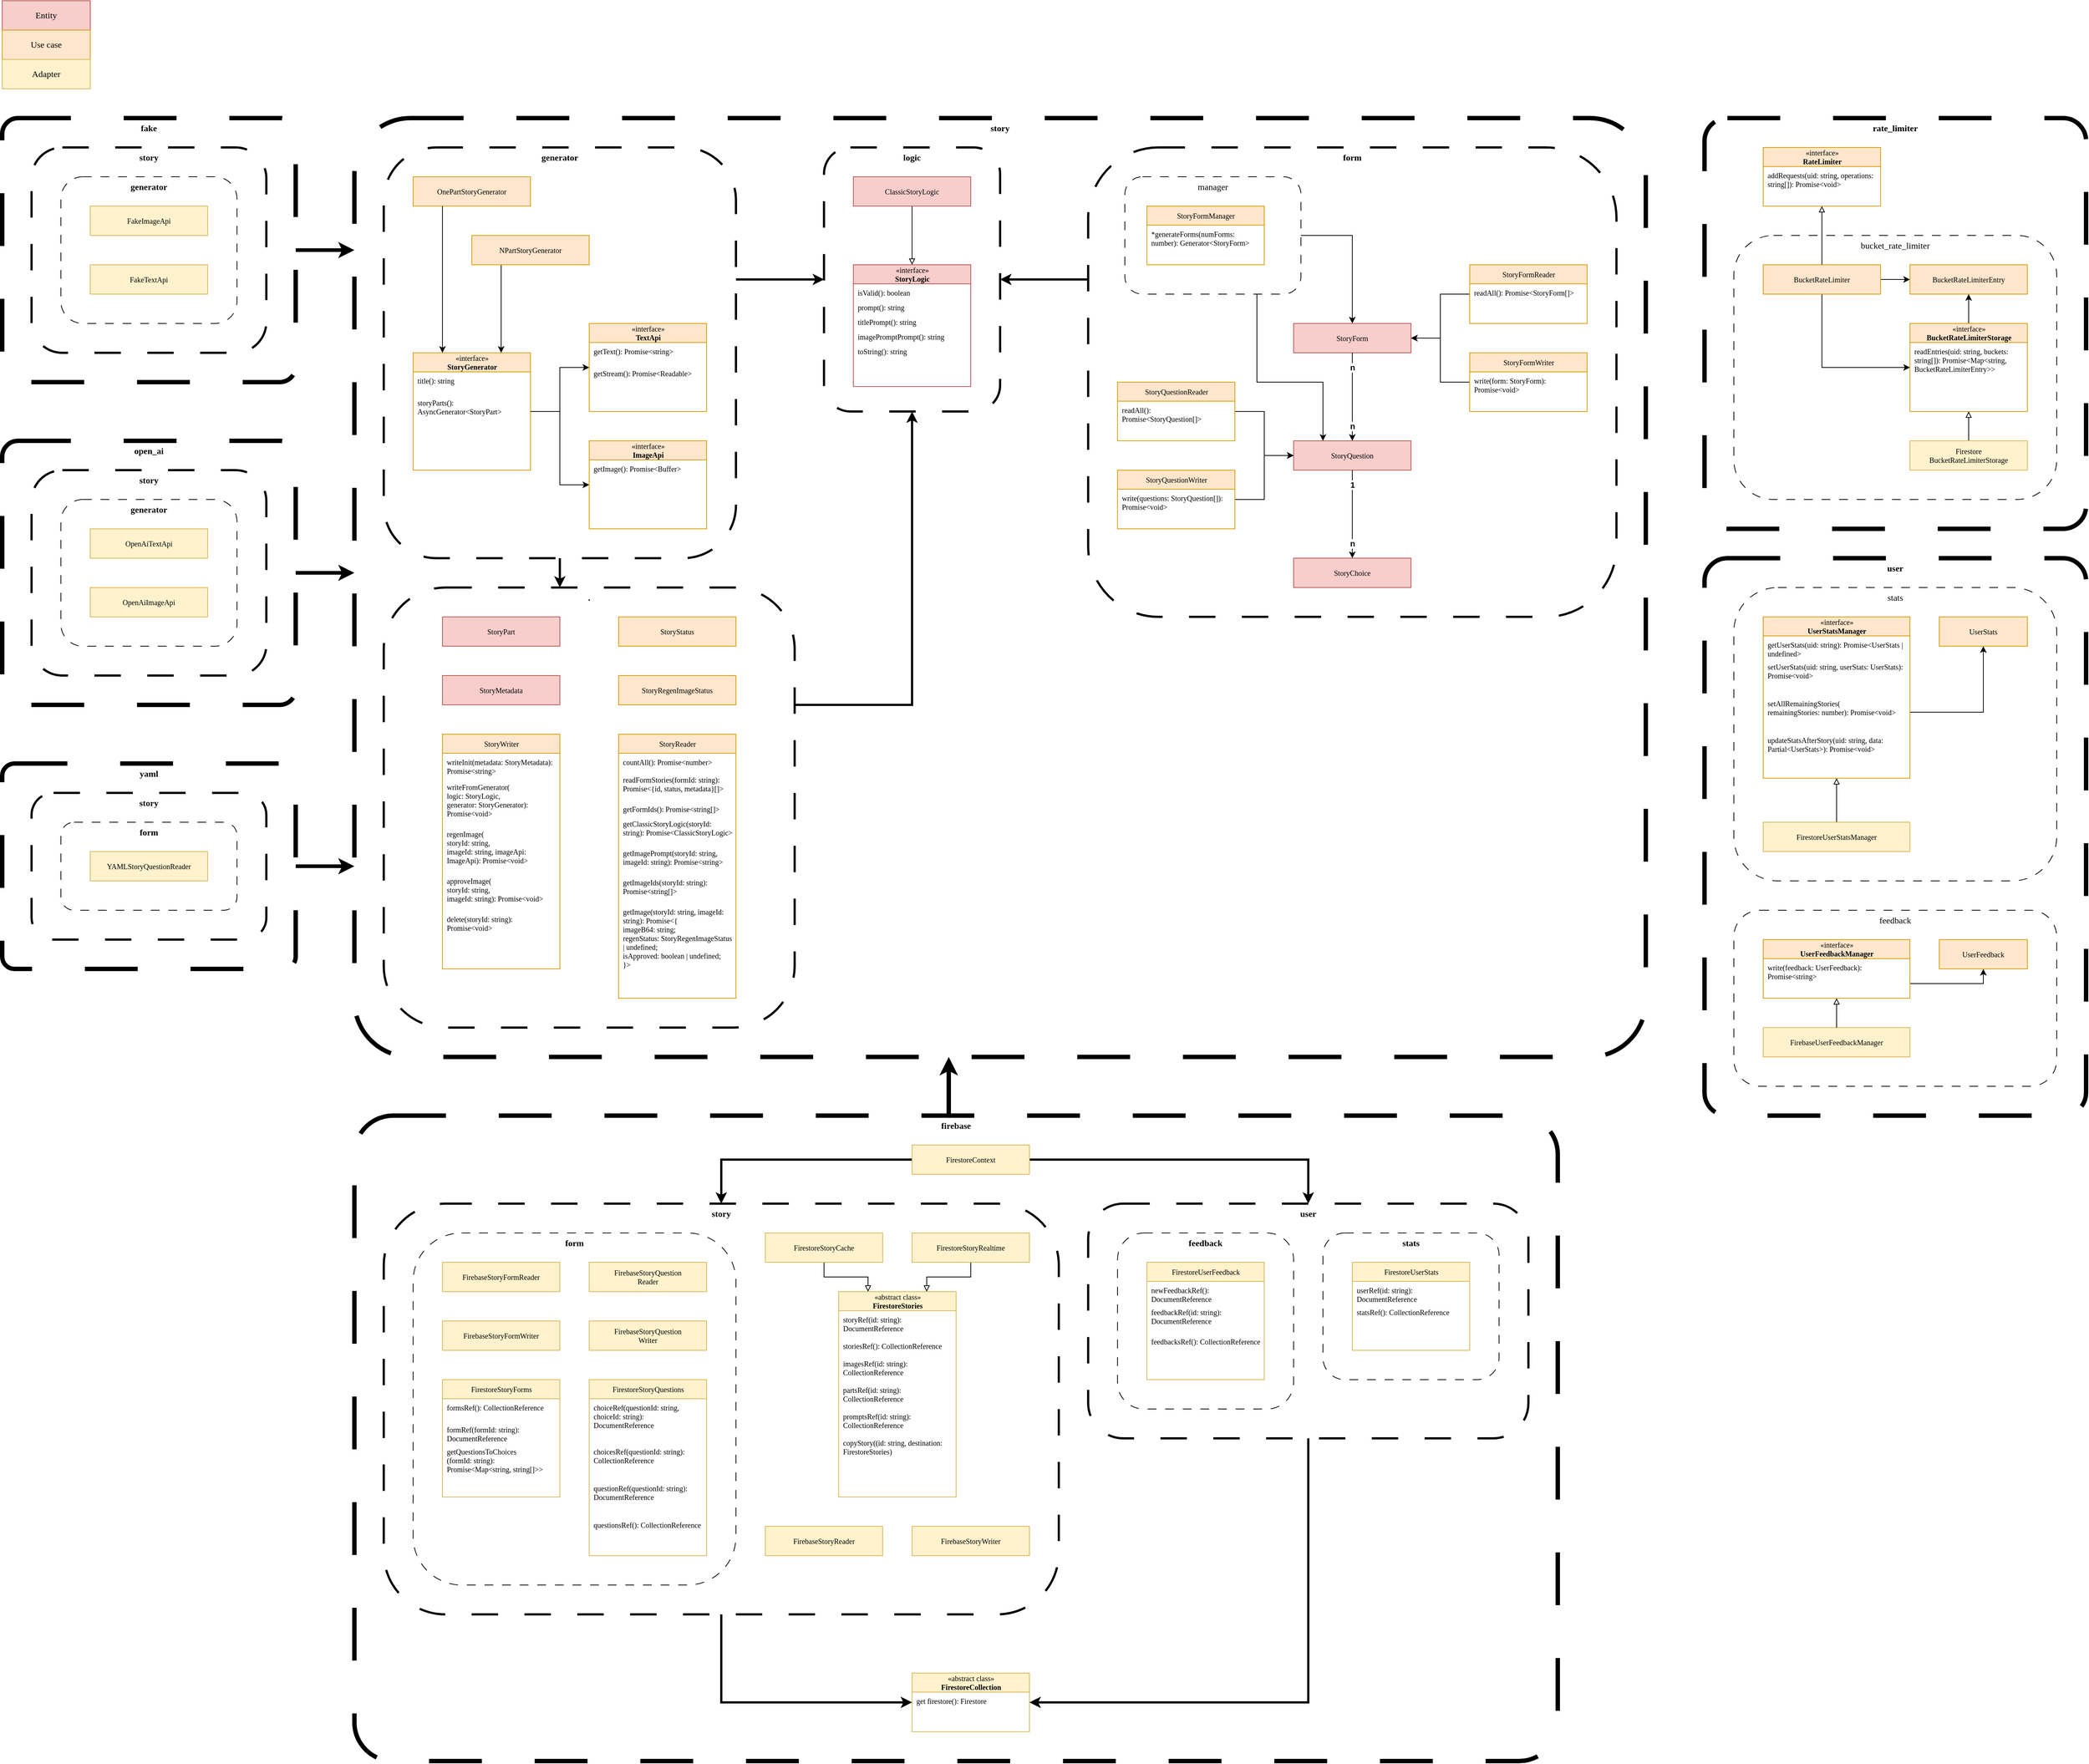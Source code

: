 <mxfile version="21.6.8" type="device">
  <diagram name="Page-1" id="c4acf3e9-155e-7222-9cf6-157b1a14988f">
    <mxGraphModel dx="3840" dy="1029" grid="1" gridSize="10" guides="1" tooltips="1" connect="1" arrows="1" fold="1" page="1" pageScale="1" pageWidth="1654" pageHeight="1169" background="none" math="0" shadow="0">
      <root>
        <mxCell id="0" />
        <mxCell id="1" parent="0" />
        <mxCell id="mc0GokmXUKWkyvZYSWRq-21" style="edgeStyle=orthogonalEdgeStyle;rounded=0;orthogonalLoop=1;jettySize=auto;html=1;exitX=1;exitY=0.5;exitDx=0;exitDy=0;strokeWidth=5;" parent="1" source="mc0GokmXUKWkyvZYSWRq-2" target="NEYpnTMuI-v8KFKIFSat-58" edge="1">
          <mxGeometry relative="1" as="geometry">
            <Array as="points">
              <mxPoint x="470" y="340" />
              <mxPoint x="470" y="340" />
            </Array>
          </mxGeometry>
        </mxCell>
        <mxCell id="mc0GokmXUKWkyvZYSWRq-2" value="fake" style="rounded=1;whiteSpace=wrap;html=1;fillColor=none;dashed=1;dashPattern=12 12;labelBackgroundColor=none;strokeWidth=6;fontStyle=1;fontFamily=Lucida Console;verticalAlign=top;arcSize=6;" parent="1" vertex="1">
          <mxGeometry y="160" width="400" height="360" as="geometry" />
        </mxCell>
        <mxCell id="NEYpnTMuI-v8KFKIFSat-58" value="story" style="rounded=1;whiteSpace=wrap;html=1;fillColor=none;dashed=1;dashPattern=12 12;labelBackgroundColor=none;strokeWidth=6;fontStyle=1;fontFamily=Lucida Console;verticalAlign=top;arcSize=6;movable=1;resizable=1;rotatable=1;deletable=1;editable=1;locked=0;connectable=1;" parent="1" vertex="1">
          <mxGeometry x="480" y="160" width="1760" height="1280" as="geometry" />
        </mxCell>
        <mxCell id="24NqbiVkr3B1c7BFda1W-1" value="" style="group" parent="1" vertex="1" connectable="0">
          <mxGeometry x="1120" y="200" width="240" height="360" as="geometry" />
        </mxCell>
        <mxCell id="amye7OmJLZNDjV6ip3Ak-1" value="&lt;font face=&quot;Lucida Console&quot;&gt;logic&lt;/font&gt;" style="rounded=1;whiteSpace=wrap;html=1;fillColor=none;dashed=1;dashPattern=12 12;labelBackgroundColor=none;strokeWidth=3;verticalAlign=top;fontStyle=1" parent="24NqbiVkr3B1c7BFda1W-1" vertex="1">
          <mxGeometry width="240" height="360" as="geometry" />
        </mxCell>
        <mxCell id="Bs-Myq2eg4jCL4Yb1lq2-74" value="«interface»&lt;br&gt;&lt;b&gt;StoryLogic&lt;/b&gt;" style="swimlane;html=1;fontStyle=0;childLayout=stackLayout;horizontal=1;startSize=26;horizontalStack=0;resizeParent=1;resizeLast=0;collapsible=1;marginBottom=0;swimlaneFillColor=#ffffff;rounded=0;shadow=0;comic=0;labelBackgroundColor=none;strokeWidth=1;fontFamily=Lucida Console;fontSize=10;align=center;fillColor=#f8cecc;strokeColor=#b85450;" parent="24NqbiVkr3B1c7BFda1W-1" vertex="1">
          <mxGeometry x="40" y="160" width="160" height="166" as="geometry">
            <mxRectangle x="360" y="360" width="130" height="30" as="alternateBounds" />
          </mxGeometry>
        </mxCell>
        <mxCell id="Bs-Myq2eg4jCL4Yb1lq2-98" value="&lt;font style=&quot;font-size: 10px;&quot;&gt;isValid(): &lt;/font&gt;&lt;font style=&quot;font-size: 10px;&quot;&gt;boolean &lt;/font&gt;" style="text;strokeColor=none;fillColor=none;align=left;verticalAlign=top;spacingLeft=4;spacingRight=4;overflow=hidden;rotatable=0;points=[[0,0.5],[1,0.5]];portConstraint=eastwest;whiteSpace=wrap;html=1;fontFamily=Lucida Console;fontSize=10;labelBackgroundColor=none;" parent="Bs-Myq2eg4jCL4Yb1lq2-74" vertex="1">
          <mxGeometry y="26" width="160" height="20" as="geometry" />
        </mxCell>
        <mxCell id="Bs-Myq2eg4jCL4Yb1lq2-76" value="&lt;div style=&quot;font-size: 10px;&quot;&gt;&lt;font style=&quot;font-size: 10px;&quot;&gt;prompt(): string&lt;br&gt;&lt;/font&gt;&lt;/div&gt;" style="text;strokeColor=none;fillColor=none;align=left;verticalAlign=top;spacingLeft=4;spacingRight=4;overflow=hidden;rotatable=0;points=[[0,0.5],[1,0.5]];portConstraint=eastwest;whiteSpace=wrap;html=1;fontFamily=Lucida Console;fontSize=10;labelBackgroundColor=none;" parent="Bs-Myq2eg4jCL4Yb1lq2-74" vertex="1">
          <mxGeometry y="46" width="160" height="20" as="geometry" />
        </mxCell>
        <mxCell id="Bs-Myq2eg4jCL4Yb1lq2-75" value="&lt;div style=&quot;font-size: 10px;&quot;&gt;&lt;font style=&quot;font-size: 10px;&quot;&gt;titlePrompt(): string&lt;br style=&quot;font-size: 10px;&quot;&gt;&lt;/font&gt;&lt;/div&gt;" style="text;strokeColor=none;fillColor=none;align=left;verticalAlign=top;spacingLeft=4;spacingRight=4;overflow=hidden;rotatable=0;points=[[0,0.5],[1,0.5]];portConstraint=eastwest;whiteSpace=wrap;html=1;fontFamily=Lucida Console;fontSize=10;labelBackgroundColor=none;" parent="Bs-Myq2eg4jCL4Yb1lq2-74" vertex="1">
          <mxGeometry y="66" width="160" height="20" as="geometry" />
        </mxCell>
        <mxCell id="Bs-Myq2eg4jCL4Yb1lq2-77" value="&lt;div style=&quot;font-size: 10px;&quot;&gt;&lt;font style=&quot;font-size: 10px;&quot;&gt;imagePromptPrompt(): string&lt;br&gt;&lt;/font&gt;&lt;/div&gt;" style="text;strokeColor=none;fillColor=none;align=left;verticalAlign=top;spacingLeft=4;spacingRight=4;overflow=hidden;rotatable=0;points=[[0,0.5],[1,0.5]];portConstraint=eastwest;whiteSpace=wrap;html=1;fontFamily=Lucida Console;fontSize=10;labelBackgroundColor=none;" parent="Bs-Myq2eg4jCL4Yb1lq2-74" vertex="1">
          <mxGeometry y="86" width="160" height="20" as="geometry" />
        </mxCell>
        <mxCell id="0Wo04UYDqSwDQ_q5rXcj-1" value="&lt;div style=&quot;font-size: 10px;&quot;&gt;&lt;font style=&quot;font-size: 10px;&quot;&gt;toString(): string&lt;br&gt;&lt;/font&gt;&lt;/div&gt;" style="text;strokeColor=none;fillColor=none;align=left;verticalAlign=top;spacingLeft=4;spacingRight=4;overflow=hidden;rotatable=0;points=[[0,0.5],[1,0.5]];portConstraint=eastwest;whiteSpace=wrap;html=1;fontFamily=Lucida Console;fontSize=10;labelBackgroundColor=none;" vertex="1" parent="Bs-Myq2eg4jCL4Yb1lq2-74">
          <mxGeometry y="106" width="160" height="20" as="geometry" />
        </mxCell>
        <mxCell id="Bs-Myq2eg4jCL4Yb1lq2-169" style="edgeStyle=orthogonalEdgeStyle;rounded=0;orthogonalLoop=1;jettySize=auto;html=1;exitX=0.5;exitY=1;exitDx=0;exitDy=0;entryX=0.5;entryY=0;entryDx=0;entryDy=0;endArrow=block;endFill=0;" parent="24NqbiVkr3B1c7BFda1W-1" source="Bs-Myq2eg4jCL4Yb1lq2-123" target="Bs-Myq2eg4jCL4Yb1lq2-74" edge="1">
          <mxGeometry relative="1" as="geometry">
            <Array as="points" />
          </mxGeometry>
        </mxCell>
        <mxCell id="Bs-Myq2eg4jCL4Yb1lq2-123" value="&lt;font style=&quot;font-size: 10px;&quot;&gt;ClassicStoryLogic&lt;/font&gt;" style="html=1;whiteSpace=wrap;fontFamily=Lucida Console;labelBackgroundColor=none;fillColor=#f8cecc;strokeColor=#b85450;" parent="24NqbiVkr3B1c7BFda1W-1" vertex="1">
          <mxGeometry x="40" y="40" width="160" height="40" as="geometry" />
        </mxCell>
        <mxCell id="Bs-Myq2eg4jCL4Yb1lq2-201" value="Entity" style="html=1;whiteSpace=wrap;fontFamily=Lucida Console;labelBackgroundColor=none;fillColor=#f8cecc;strokeColor=#b85450;" parent="1" vertex="1">
          <mxGeometry width="120" height="40" as="geometry" />
        </mxCell>
        <mxCell id="Bs-Myq2eg4jCL4Yb1lq2-202" value="Use case" style="html=1;whiteSpace=wrap;fontFamily=Lucida Console;labelBackgroundColor=none;fillColor=#ffe6cc;strokeColor=#d79b00;" parent="1" vertex="1">
          <mxGeometry y="40" width="120" height="40" as="geometry" />
        </mxCell>
        <mxCell id="Bs-Myq2eg4jCL4Yb1lq2-203" value="Adapter" style="html=1;whiteSpace=wrap;fontFamily=Lucida Console;labelBackgroundColor=none;fillColor=#fff2cc;strokeColor=#d6b656;" parent="1" vertex="1">
          <mxGeometry y="80" width="120" height="40" as="geometry" />
        </mxCell>
        <mxCell id="NEYpnTMuI-v8KFKIFSat-59" value="&lt;div&gt;rate_limiter&lt;/div&gt;" style="rounded=1;whiteSpace=wrap;html=1;fillColor=none;dashed=1;dashPattern=12 12;labelBackgroundColor=none;strokeWidth=6;fontStyle=1;fontFamily=Lucida Console;verticalAlign=top;arcSize=6;" parent="1" vertex="1">
          <mxGeometry x="2320" y="160" width="520" height="560" as="geometry" />
        </mxCell>
        <mxCell id="NEYpnTMuI-v8KFKIFSat-61" value="«interface»&lt;br&gt;&lt;b&gt;RateLimiter&lt;/b&gt;&lt;br&gt;&lt;b&gt;&lt;/b&gt;" style="swimlane;html=1;fontStyle=0;childLayout=stackLayout;horizontal=1;startSize=26;horizontalStack=0;resizeParent=1;resizeLast=0;collapsible=1;marginBottom=0;swimlaneFillColor=#ffffff;rounded=0;shadow=0;comic=0;labelBackgroundColor=none;strokeWidth=1;fontFamily=Lucida Console;fontSize=10;align=center;fillColor=#ffe6cc;strokeColor=#d79b00;" parent="1" vertex="1">
          <mxGeometry x="2400" y="200" width="160" height="80" as="geometry">
            <mxRectangle x="360" y="360" width="130" height="30" as="alternateBounds" />
          </mxGeometry>
        </mxCell>
        <mxCell id="NEYpnTMuI-v8KFKIFSat-62" value="&lt;div style=&quot;font-size: 10px;&quot;&gt;&lt;font style=&quot;font-size: 10px;&quot;&gt;addRequests(uid: string, operations: string[]): &lt;/font&gt;&lt;font style=&quot;font-size: 10px;&quot;&gt;Promise&amp;lt;void&amp;gt;&lt;/font&gt;&lt;/div&gt;" style="text;strokeColor=none;fillColor=none;align=left;verticalAlign=top;spacingLeft=4;spacingRight=4;overflow=hidden;rotatable=0;points=[[0,0.5],[1,0.5]];portConstraint=eastwest;whiteSpace=wrap;html=1;fontFamily=Lucida Console;fontSize=10;labelBackgroundColor=none;" parent="NEYpnTMuI-v8KFKIFSat-61" vertex="1">
          <mxGeometry y="26" width="160" height="50" as="geometry" />
        </mxCell>
        <mxCell id="NEYpnTMuI-v8KFKIFSat-64" value="&lt;div&gt;bucket_rate_limiter&lt;/div&gt;" style="rounded=1;whiteSpace=wrap;html=1;fillColor=none;dashed=1;dashPattern=12 12;labelBackgroundColor=none;verticalAlign=top;fontFamily=Lucida Console;" parent="1" vertex="1">
          <mxGeometry x="2360" y="320" width="440" height="360" as="geometry" />
        </mxCell>
        <mxCell id="NEYpnTMuI-v8KFKIFSat-71" style="edgeStyle=orthogonalEdgeStyle;rounded=0;orthogonalLoop=1;jettySize=auto;html=1;exitX=0.5;exitY=0;exitDx=0;exitDy=0;endArrow=block;endFill=0;" parent="1" source="NEYpnTMuI-v8KFKIFSat-65" target="NEYpnTMuI-v8KFKIFSat-61" edge="1">
          <mxGeometry relative="1" as="geometry" />
        </mxCell>
        <mxCell id="NEYpnTMuI-v8KFKIFSat-77" style="edgeStyle=orthogonalEdgeStyle;rounded=0;orthogonalLoop=1;jettySize=auto;html=1;exitX=0.5;exitY=1;exitDx=0;exitDy=0;" parent="1" source="NEYpnTMuI-v8KFKIFSat-65" target="NEYpnTMuI-v8KFKIFSat-68" edge="1">
          <mxGeometry relative="1" as="geometry">
            <Array as="points">
              <mxPoint x="2480" y="500" />
            </Array>
          </mxGeometry>
        </mxCell>
        <mxCell id="NEYpnTMuI-v8KFKIFSat-78" style="edgeStyle=orthogonalEdgeStyle;rounded=0;orthogonalLoop=1;jettySize=auto;html=1;exitX=1;exitY=0.5;exitDx=0;exitDy=0;entryX=0;entryY=0.5;entryDx=0;entryDy=0;" parent="1" source="NEYpnTMuI-v8KFKIFSat-65" target="NEYpnTMuI-v8KFKIFSat-66" edge="1">
          <mxGeometry relative="1" as="geometry" />
        </mxCell>
        <mxCell id="NEYpnTMuI-v8KFKIFSat-65" value="BucketRateLimiter" style="html=1;whiteSpace=wrap;fontFamily=Lucida Console;fontSize=10;labelBackgroundColor=none;fillColor=#ffe6cc;strokeColor=#d79b00;" parent="1" vertex="1">
          <mxGeometry x="2400" y="360" width="160" height="40" as="geometry" />
        </mxCell>
        <mxCell id="NEYpnTMuI-v8KFKIFSat-66" value="BucketRateLimiterEntry" style="html=1;whiteSpace=wrap;fontFamily=Lucida Console;fontSize=10;labelBackgroundColor=none;fillColor=#ffe6cc;strokeColor=#d79b00;" parent="1" vertex="1">
          <mxGeometry x="2600" y="360" width="160" height="40" as="geometry" />
        </mxCell>
        <mxCell id="NEYpnTMuI-v8KFKIFSat-72" style="edgeStyle=orthogonalEdgeStyle;rounded=0;orthogonalLoop=1;jettySize=auto;html=1;exitX=0.5;exitY=0;exitDx=0;exitDy=0;" parent="1" source="NEYpnTMuI-v8KFKIFSat-68" target="NEYpnTMuI-v8KFKIFSat-66" edge="1">
          <mxGeometry relative="1" as="geometry" />
        </mxCell>
        <mxCell id="NEYpnTMuI-v8KFKIFSat-68" value="«interface»&lt;br&gt;&lt;b&gt;BucketRateLimiterStorage&lt;/b&gt;&lt;br&gt;&lt;b&gt;&lt;/b&gt;" style="swimlane;html=1;fontStyle=0;childLayout=stackLayout;horizontal=1;startSize=26;horizontalStack=0;resizeParent=1;resizeLast=0;collapsible=1;marginBottom=0;swimlaneFillColor=#ffffff;rounded=0;shadow=0;comic=0;labelBackgroundColor=none;strokeWidth=1;fontFamily=Lucida Console;fontSize=10;align=center;fillColor=#ffe6cc;strokeColor=#d79b00;" parent="1" vertex="1">
          <mxGeometry x="2600" y="440" width="160" height="120" as="geometry">
            <mxRectangle x="360" y="360" width="130" height="30" as="alternateBounds" />
          </mxGeometry>
        </mxCell>
        <mxCell id="NEYpnTMuI-v8KFKIFSat-69" value="readEntries(uid: string, buckets: string[]): Promise&amp;lt;Map&amp;lt;string, BucketRateLimiterEntry&amp;gt;&amp;gt;" style="text;strokeColor=none;fillColor=none;align=left;verticalAlign=top;spacingLeft=4;spacingRight=4;overflow=hidden;rotatable=0;points=[[0,0.5],[1,0.5]];portConstraint=eastwest;whiteSpace=wrap;html=1;fontFamily=Lucida Console;fontSize=10;labelBackgroundColor=none;" parent="NEYpnTMuI-v8KFKIFSat-68" vertex="1">
          <mxGeometry y="26" width="160" height="70" as="geometry" />
        </mxCell>
        <mxCell id="NEYpnTMuI-v8KFKIFSat-74" style="edgeStyle=orthogonalEdgeStyle;rounded=0;orthogonalLoop=1;jettySize=auto;html=1;exitX=0.5;exitY=0;exitDx=0;exitDy=0;endArrow=block;endFill=0;" parent="1" source="NEYpnTMuI-v8KFKIFSat-70" target="NEYpnTMuI-v8KFKIFSat-68" edge="1">
          <mxGeometry relative="1" as="geometry" />
        </mxCell>
        <mxCell id="NEYpnTMuI-v8KFKIFSat-70" value="Firestore&lt;br&gt;BucketRateLimiterStorage" style="html=1;whiteSpace=wrap;fontFamily=Lucida Console;fontSize=10;labelBackgroundColor=none;fillColor=#fff2cc;strokeColor=#d6b656;" parent="1" vertex="1">
          <mxGeometry x="2600" y="600" width="160" height="40" as="geometry" />
        </mxCell>
        <mxCell id="NEYpnTMuI-v8KFKIFSat-79" value="user" style="rounded=1;whiteSpace=wrap;html=1;fillColor=none;dashed=1;dashPattern=12 12;labelBackgroundColor=none;strokeWidth=6;fontStyle=1;fontFamily=Lucida Console;verticalAlign=top;arcSize=6;" parent="1" vertex="1">
          <mxGeometry x="2320" y="760" width="520" height="760" as="geometry" />
        </mxCell>
        <mxCell id="NEYpnTMuI-v8KFKIFSat-82" value="stats" style="rounded=1;whiteSpace=wrap;html=1;fillColor=none;dashed=1;dashPattern=12 12;labelBackgroundColor=none;verticalAlign=top;fontFamily=Lucida Console;" parent="1" vertex="1">
          <mxGeometry x="2360" y="800" width="440" height="400" as="geometry" />
        </mxCell>
        <mxCell id="NEYpnTMuI-v8KFKIFSat-87" value="UserStats" style="html=1;whiteSpace=wrap;fontFamily=Lucida Console;fontSize=10;labelBackgroundColor=none;fillColor=#ffe6cc;strokeColor=#d79b00;" parent="1" vertex="1">
          <mxGeometry x="2640" y="840" width="120" height="40" as="geometry" />
        </mxCell>
        <mxCell id="NEYpnTMuI-v8KFKIFSat-88" style="edgeStyle=orthogonalEdgeStyle;rounded=0;orthogonalLoop=1;jettySize=auto;html=1;" parent="1" source="NEYpnTMuI-v8KFKIFSat-89" target="NEYpnTMuI-v8KFKIFSat-87" edge="1">
          <mxGeometry relative="1" as="geometry">
            <Array as="points">
              <mxPoint x="2700" y="970" />
            </Array>
          </mxGeometry>
        </mxCell>
        <mxCell id="NEYpnTMuI-v8KFKIFSat-89" value="«interface»&lt;br&gt;&lt;b&gt;UserStatsManager&lt;/b&gt;&lt;br&gt;&lt;b&gt;&lt;/b&gt;" style="swimlane;html=1;fontStyle=0;childLayout=stackLayout;horizontal=1;startSize=26;horizontalStack=0;resizeParent=1;resizeLast=0;collapsible=1;marginBottom=0;swimlaneFillColor=#ffffff;rounded=0;shadow=0;comic=0;labelBackgroundColor=none;strokeWidth=1;fontFamily=Lucida Console;fontSize=10;align=center;fillColor=#ffe6cc;strokeColor=#d79b00;" parent="1" vertex="1">
          <mxGeometry x="2400" y="840" width="200" height="220" as="geometry">
            <mxRectangle x="360" y="360" width="130" height="30" as="alternateBounds" />
          </mxGeometry>
        </mxCell>
        <mxCell id="NEYpnTMuI-v8KFKIFSat-90" value="getUserStats(uid: string): Promise&amp;lt;UserStats | undefined&amp;gt;" style="text;strokeColor=none;fillColor=none;align=left;verticalAlign=top;spacingLeft=4;spacingRight=4;overflow=hidden;rotatable=0;points=[[0,0.5],[1,0.5]];portConstraint=eastwest;whiteSpace=wrap;html=1;fontFamily=Lucida Console;fontSize=10;labelBackgroundColor=none;" parent="NEYpnTMuI-v8KFKIFSat-89" vertex="1">
          <mxGeometry y="26" width="200" height="30" as="geometry" />
        </mxCell>
        <mxCell id="NEYpnTMuI-v8KFKIFSat-93" value="setUserStats(uid: string, userStats: UserStats): Promise&amp;lt;void&amp;gt;" style="text;strokeColor=none;fillColor=none;align=left;verticalAlign=top;spacingLeft=4;spacingRight=4;overflow=hidden;rotatable=0;points=[[0,0.5],[1,0.5]];portConstraint=eastwest;whiteSpace=wrap;html=1;fontFamily=Lucida Console;fontSize=10;labelBackgroundColor=none;" parent="NEYpnTMuI-v8KFKIFSat-89" vertex="1">
          <mxGeometry y="56" width="200" height="50" as="geometry" />
        </mxCell>
        <mxCell id="NEYpnTMuI-v8KFKIFSat-94" value="setAllRemainingStories(&lt;br&gt;remainingStories: number): Promise&amp;lt;void&amp;gt;" style="text;strokeColor=none;fillColor=none;align=left;verticalAlign=top;spacingLeft=4;spacingRight=4;overflow=hidden;rotatable=0;points=[[0,0.5],[1,0.5]];portConstraint=eastwest;whiteSpace=wrap;html=1;fontFamily=Lucida Console;fontSize=10;labelBackgroundColor=none;" parent="NEYpnTMuI-v8KFKIFSat-89" vertex="1">
          <mxGeometry y="106" width="200" height="50" as="geometry" />
        </mxCell>
        <mxCell id="NEYpnTMuI-v8KFKIFSat-95" value="updateStatsAfterStory(uid: string, data: Partial&amp;lt;UserStats&amp;gt;): Promise&amp;lt;void&amp;gt;" style="text;strokeColor=none;fillColor=none;align=left;verticalAlign=top;spacingLeft=4;spacingRight=4;overflow=hidden;rotatable=0;points=[[0,0.5],[1,0.5]];portConstraint=eastwest;whiteSpace=wrap;html=1;fontFamily=Lucida Console;fontSize=10;labelBackgroundColor=none;" parent="NEYpnTMuI-v8KFKIFSat-89" vertex="1">
          <mxGeometry y="156" width="200" height="60" as="geometry" />
        </mxCell>
        <mxCell id="NEYpnTMuI-v8KFKIFSat-97" style="edgeStyle=orthogonalEdgeStyle;rounded=0;orthogonalLoop=1;jettySize=auto;html=1;exitX=0.5;exitY=0;exitDx=0;exitDy=0;endArrow=block;endFill=0;" parent="1" source="NEYpnTMuI-v8KFKIFSat-96" target="NEYpnTMuI-v8KFKIFSat-89" edge="1">
          <mxGeometry relative="1" as="geometry" />
        </mxCell>
        <mxCell id="NEYpnTMuI-v8KFKIFSat-96" value="FirestoreUserStatsManager" style="html=1;whiteSpace=wrap;fontFamily=Lucida Console;fontSize=10;labelBackgroundColor=none;fillColor=#fff2cc;strokeColor=#d6b656;" parent="1" vertex="1">
          <mxGeometry x="2400" y="1120" width="200" height="40" as="geometry" />
        </mxCell>
        <mxCell id="tfSTd8WoHoYFsNrvzpfn-1" value="feedback" style="rounded=1;whiteSpace=wrap;html=1;fillColor=none;dashed=1;dashPattern=12 12;labelBackgroundColor=none;verticalAlign=top;fontFamily=Lucida Console;" parent="1" vertex="1">
          <mxGeometry x="2360" y="1240" width="440" height="240" as="geometry" />
        </mxCell>
        <mxCell id="tfSTd8WoHoYFsNrvzpfn-2" value="FirebaseUserFeedbackManager" style="html=1;whiteSpace=wrap;fontFamily=Lucida Console;fontSize=10;labelBackgroundColor=none;fillColor=#fff2cc;strokeColor=#d6b656;" parent="1" vertex="1">
          <mxGeometry x="2400" y="1400" width="200" height="40" as="geometry" />
        </mxCell>
        <mxCell id="tfSTd8WoHoYFsNrvzpfn-3" style="edgeStyle=orthogonalEdgeStyle;rounded=0;orthogonalLoop=1;jettySize=auto;html=1;exitX=0.5;exitY=0;exitDx=0;exitDy=0;endArrow=block;endFill=0;" parent="1" source="tfSTd8WoHoYFsNrvzpfn-2" target="tfSTd8WoHoYFsNrvzpfn-5" edge="1">
          <mxGeometry relative="1" as="geometry" />
        </mxCell>
        <mxCell id="tfSTd8WoHoYFsNrvzpfn-4" style="edgeStyle=orthogonalEdgeStyle;rounded=0;orthogonalLoop=1;jettySize=auto;html=1;exitX=0.992;exitY=1.059;exitDx=0;exitDy=0;exitPerimeter=0;" parent="1" source="tfSTd8WoHoYFsNrvzpfn-6" target="tfSTd8WoHoYFsNrvzpfn-10" edge="1">
          <mxGeometry relative="1" as="geometry">
            <Array as="points">
              <mxPoint x="2600" y="1340" />
              <mxPoint x="2700" y="1340" />
            </Array>
          </mxGeometry>
        </mxCell>
        <mxCell id="tfSTd8WoHoYFsNrvzpfn-5" value="«interface»&lt;br&gt;&lt;b&gt;UserFeedbackManager&lt;/b&gt;&lt;br&gt;&lt;b&gt;&lt;/b&gt;" style="swimlane;html=1;fontStyle=0;childLayout=stackLayout;horizontal=1;startSize=26;horizontalStack=0;resizeParent=1;resizeLast=0;collapsible=1;marginBottom=0;swimlaneFillColor=#ffffff;rounded=0;shadow=0;comic=0;labelBackgroundColor=none;strokeWidth=1;fontFamily=Lucida Console;fontSize=10;align=center;fillColor=#ffe6cc;strokeColor=#d79b00;" parent="1" vertex="1">
          <mxGeometry x="2400" y="1280" width="200" height="80" as="geometry">
            <mxRectangle x="360" y="360" width="130" height="30" as="alternateBounds" />
          </mxGeometry>
        </mxCell>
        <mxCell id="tfSTd8WoHoYFsNrvzpfn-6" value="write(feedback: UserFeedback): Promise&amp;lt;string&amp;gt;" style="text;strokeColor=none;fillColor=none;align=left;verticalAlign=top;spacingLeft=4;spacingRight=4;overflow=hidden;rotatable=0;points=[[0,0.5],[1,0.5]];portConstraint=eastwest;whiteSpace=wrap;html=1;fontFamily=Lucida Console;fontSize=10;labelBackgroundColor=none;" parent="tfSTd8WoHoYFsNrvzpfn-5" vertex="1">
          <mxGeometry y="26" width="200" height="30" as="geometry" />
        </mxCell>
        <mxCell id="tfSTd8WoHoYFsNrvzpfn-10" value="UserFeedback" style="html=1;whiteSpace=wrap;fontFamily=Lucida Console;fontSize=10;labelBackgroundColor=none;fillColor=#ffe6cc;strokeColor=#d79b00;" parent="1" vertex="1">
          <mxGeometry x="2640" y="1280" width="120" height="40" as="geometry" />
        </mxCell>
        <mxCell id="24NqbiVkr3B1c7BFda1W-17" value="" style="group" parent="1" vertex="1" connectable="0">
          <mxGeometry x="1480" y="200" width="720" height="640" as="geometry" />
        </mxCell>
        <mxCell id="OYtVA2WaH8Vv7Cw-wJHw-3" value="manager" style="rounded=1;whiteSpace=wrap;html=1;fillColor=none;dashed=1;dashPattern=12 12;labelBackgroundColor=none;fontFamily=Lucida Console;verticalAlign=top;" parent="24NqbiVkr3B1c7BFda1W-17" vertex="1">
          <mxGeometry x="50" y="40" width="240" height="160" as="geometry" />
        </mxCell>
        <mxCell id="x65AcK3bx5p5Rzhw1ggr-1" value="form" style="rounded=1;whiteSpace=wrap;html=1;fillColor=none;dashed=1;dashPattern=12 12;labelBackgroundColor=none;strokeWidth=3;verticalAlign=top;fontStyle=1;fontFamily=Lucida Console;" parent="24NqbiVkr3B1c7BFda1W-17" vertex="1">
          <mxGeometry width="720" height="640" as="geometry" />
        </mxCell>
        <mxCell id="amye7OmJLZNDjV6ip3Ak-3" value="StoryChoice" style="html=1;whiteSpace=wrap;fontFamily=Lucida Console;fontSize=10;labelBackgroundColor=none;fillColor=#f8cecc;strokeColor=#b85450;" parent="24NqbiVkr3B1c7BFda1W-17" vertex="1">
          <mxGeometry x="280" y="560" width="160" height="40" as="geometry" />
        </mxCell>
        <mxCell id="amye7OmJLZNDjV6ip3Ak-4" value="StoryQuestion" style="html=1;whiteSpace=wrap;fontFamily=Lucida Console;fontSize=10;labelBackgroundColor=none;fillColor=#f8cecc;strokeColor=#b85450;" parent="24NqbiVkr3B1c7BFda1W-17" vertex="1">
          <mxGeometry x="280" y="400" width="160" height="40" as="geometry" />
        </mxCell>
        <mxCell id="amye7OmJLZNDjV6ip3Ak-5" value="StoryForm" style="html=1;whiteSpace=wrap;fontFamily=Lucida Console;fontSize=10;labelBackgroundColor=none;fillColor=#f8cecc;strokeColor=#b85450;" parent="24NqbiVkr3B1c7BFda1W-17" vertex="1">
          <mxGeometry x="280" y="240" width="160" height="40" as="geometry" />
        </mxCell>
        <mxCell id="jq6OmlErKrcgIsSsF2Ey-133" style="edgeStyle=orthogonalEdgeStyle;rounded=0;orthogonalLoop=1;jettySize=auto;html=1;" parent="24NqbiVkr3B1c7BFda1W-17" source="NEYpnTMuI-v8KFKIFSat-3" target="amye7OmJLZNDjV6ip3Ak-5" edge="1">
          <mxGeometry relative="1" as="geometry" />
        </mxCell>
        <mxCell id="NEYpnTMuI-v8KFKIFSat-3" value="StoryFormReader" style="swimlane;html=1;fontStyle=0;childLayout=stackLayout;horizontal=1;startSize=26;horizontalStack=0;resizeParent=1;resizeLast=0;collapsible=1;marginBottom=0;swimlaneFillColor=#ffffff;rounded=0;shadow=0;comic=0;labelBackgroundColor=none;strokeWidth=1;fontFamily=Lucida Console;fontSize=10;align=center;fillColor=#ffe6cc;strokeColor=#d79b00;" parent="24NqbiVkr3B1c7BFda1W-17" vertex="1">
          <mxGeometry x="520" y="160" width="160" height="80" as="geometry">
            <mxRectangle x="160" y="1000" width="160" height="30" as="alternateBounds" />
          </mxGeometry>
        </mxCell>
        <mxCell id="NEYpnTMuI-v8KFKIFSat-4" value="readAll(): Promise&amp;lt;StoryForm[]&amp;gt;" style="text;strokeColor=none;fillColor=none;align=left;verticalAlign=top;spacingLeft=4;spacingRight=4;overflow=hidden;rotatable=0;points=[[0,0.5],[1,0.5]];portConstraint=eastwest;whiteSpace=wrap;html=1;fontFamily=Lucida Console;fontSize=10;labelBackgroundColor=none;" parent="NEYpnTMuI-v8KFKIFSat-3" vertex="1">
          <mxGeometry y="26" width="160" height="40" as="geometry" />
        </mxCell>
        <mxCell id="_wtHZT9hx7CZQyTQ2VEF-43" value="" style="endArrow=classic;html=1;endSize=6;startArrow=none;startSize=6;startFill=0;edgeStyle=orthogonalEdgeStyle;rounded=0;endFill=1;" parent="24NqbiVkr3B1c7BFda1W-17" source="amye7OmJLZNDjV6ip3Ak-4" target="amye7OmJLZNDjV6ip3Ak-3" edge="1">
          <mxGeometry relative="1" as="geometry">
            <mxPoint x="359.93" y="708" as="sourcePoint" />
            <mxPoint x="519.93" y="708" as="targetPoint" />
          </mxGeometry>
        </mxCell>
        <mxCell id="_wtHZT9hx7CZQyTQ2VEF-44" value="1" style="edgeLabel;resizable=0;html=1;align=center;verticalAlign=middle;labelBackgroundColor=default;fontStyle=1" parent="_wtHZT9hx7CZQyTQ2VEF-43" connectable="0" vertex="1">
          <mxGeometry relative="1" as="geometry">
            <mxPoint y="-40" as="offset" />
          </mxGeometry>
        </mxCell>
        <mxCell id="_wtHZT9hx7CZQyTQ2VEF-45" value="n" style="edgeLabel;resizable=0;html=1;align=center;verticalAlign=middle;labelBackgroundColor=default;fontStyle=1" parent="_wtHZT9hx7CZQyTQ2VEF-43" connectable="0" vertex="1">
          <mxGeometry relative="1" as="geometry">
            <mxPoint y="40" as="offset" />
          </mxGeometry>
        </mxCell>
        <mxCell id="jUhGebyDeFeCQYgqCY39-1" value="" style="endArrow=classic;html=1;endSize=6;startArrow=none;startSize=6;startFill=0;edgeStyle=orthogonalEdgeStyle;rounded=0;endFill=1;" parent="24NqbiVkr3B1c7BFda1W-17" source="amye7OmJLZNDjV6ip3Ak-5" target="amye7OmJLZNDjV6ip3Ak-4" edge="1">
          <mxGeometry relative="1" as="geometry">
            <mxPoint x="559.68" y="640" as="sourcePoint" />
            <mxPoint x="559.68" y="600" as="targetPoint" />
          </mxGeometry>
        </mxCell>
        <mxCell id="jUhGebyDeFeCQYgqCY39-2" value="n" style="edgeLabel;resizable=0;html=1;align=center;verticalAlign=middle;labelBackgroundColor=default;fontStyle=1" parent="jUhGebyDeFeCQYgqCY39-1" connectable="0" vertex="1">
          <mxGeometry relative="1" as="geometry">
            <mxPoint y="-40" as="offset" />
          </mxGeometry>
        </mxCell>
        <mxCell id="jUhGebyDeFeCQYgqCY39-3" value="n" style="edgeLabel;resizable=0;html=1;align=center;verticalAlign=middle;labelBackgroundColor=default;fontStyle=1" parent="jUhGebyDeFeCQYgqCY39-1" connectable="0" vertex="1">
          <mxGeometry relative="1" as="geometry">
            <mxPoint y="40" as="offset" />
          </mxGeometry>
        </mxCell>
        <mxCell id="jq6OmlErKrcgIsSsF2Ey-135" style="edgeStyle=orthogonalEdgeStyle;rounded=0;orthogonalLoop=1;jettySize=auto;html=1;" parent="24NqbiVkr3B1c7BFda1W-17" source="jq6OmlErKrcgIsSsF2Ey-127" target="amye7OmJLZNDjV6ip3Ak-4" edge="1">
          <mxGeometry relative="1" as="geometry" />
        </mxCell>
        <mxCell id="jq6OmlErKrcgIsSsF2Ey-127" value="StoryQuestionReader" style="swimlane;html=1;fontStyle=0;childLayout=stackLayout;horizontal=1;startSize=26;horizontalStack=0;resizeParent=1;resizeLast=0;collapsible=1;marginBottom=0;swimlaneFillColor=#ffffff;rounded=0;shadow=0;comic=0;labelBackgroundColor=none;strokeWidth=1;fontFamily=Lucida Console;fontSize=10;align=center;fillColor=#ffe6cc;strokeColor=#d79b00;" parent="24NqbiVkr3B1c7BFda1W-17" vertex="1">
          <mxGeometry x="40" y="320" width="160" height="80" as="geometry">
            <mxRectangle x="160" y="1000" width="160" height="30" as="alternateBounds" />
          </mxGeometry>
        </mxCell>
        <mxCell id="jq6OmlErKrcgIsSsF2Ey-128" value="readAll(): Promise&amp;lt;StoryQuestion[]&amp;gt;" style="text;strokeColor=none;fillColor=none;align=left;verticalAlign=top;spacingLeft=4;spacingRight=4;overflow=hidden;rotatable=0;points=[[0,0.5],[1,0.5]];portConstraint=eastwest;whiteSpace=wrap;html=1;fontFamily=Lucida Console;fontSize=10;labelBackgroundColor=none;" parent="jq6OmlErKrcgIsSsF2Ey-127" vertex="1">
          <mxGeometry y="26" width="160" height="40" as="geometry" />
        </mxCell>
        <mxCell id="jq6OmlErKrcgIsSsF2Ey-136" style="edgeStyle=orthogonalEdgeStyle;rounded=0;orthogonalLoop=1;jettySize=auto;html=1;" parent="24NqbiVkr3B1c7BFda1W-17" source="jq6OmlErKrcgIsSsF2Ey-129" target="amye7OmJLZNDjV6ip3Ak-4" edge="1">
          <mxGeometry relative="1" as="geometry" />
        </mxCell>
        <mxCell id="jq6OmlErKrcgIsSsF2Ey-129" value="StoryQuestionWriter" style="swimlane;html=1;fontStyle=0;childLayout=stackLayout;horizontal=1;startSize=26;horizontalStack=0;resizeParent=1;resizeLast=0;collapsible=1;marginBottom=0;swimlaneFillColor=#ffffff;rounded=0;shadow=0;comic=0;labelBackgroundColor=none;strokeWidth=1;fontFamily=Lucida Console;fontSize=10;align=center;fillColor=#ffe6cc;strokeColor=#d79b00;" parent="24NqbiVkr3B1c7BFda1W-17" vertex="1">
          <mxGeometry x="40" y="440" width="160" height="80" as="geometry">
            <mxRectangle x="160" y="1000" width="160" height="30" as="alternateBounds" />
          </mxGeometry>
        </mxCell>
        <mxCell id="jq6OmlErKrcgIsSsF2Ey-130" value="write(questions: StoryQuestion[]): Promise&amp;lt;void&amp;gt;" style="text;strokeColor=none;fillColor=none;align=left;verticalAlign=top;spacingLeft=4;spacingRight=4;overflow=hidden;rotatable=0;points=[[0,0.5],[1,0.5]];portConstraint=eastwest;whiteSpace=wrap;html=1;fontFamily=Lucida Console;fontSize=10;labelBackgroundColor=none;" parent="jq6OmlErKrcgIsSsF2Ey-129" vertex="1">
          <mxGeometry y="26" width="160" height="40" as="geometry" />
        </mxCell>
        <mxCell id="jq6OmlErKrcgIsSsF2Ey-134" style="edgeStyle=orthogonalEdgeStyle;rounded=0;orthogonalLoop=1;jettySize=auto;html=1;" parent="24NqbiVkr3B1c7BFda1W-17" source="jq6OmlErKrcgIsSsF2Ey-131" target="amye7OmJLZNDjV6ip3Ak-5" edge="1">
          <mxGeometry relative="1" as="geometry" />
        </mxCell>
        <mxCell id="jq6OmlErKrcgIsSsF2Ey-131" value="StoryFormWriter" style="swimlane;html=1;fontStyle=0;childLayout=stackLayout;horizontal=1;startSize=26;horizontalStack=0;resizeParent=1;resizeLast=0;collapsible=1;marginBottom=0;swimlaneFillColor=#ffffff;rounded=0;shadow=0;comic=0;labelBackgroundColor=none;strokeWidth=1;fontFamily=Lucida Console;fontSize=10;align=center;fillColor=#ffe6cc;strokeColor=#d79b00;" parent="24NqbiVkr3B1c7BFda1W-17" vertex="1">
          <mxGeometry x="520" y="280" width="160" height="80" as="geometry">
            <mxRectangle x="160" y="1000" width="160" height="30" as="alternateBounds" />
          </mxGeometry>
        </mxCell>
        <mxCell id="jq6OmlErKrcgIsSsF2Ey-132" value="write(form: StoryForm): Promise&amp;lt;void&amp;gt;" style="text;strokeColor=none;fillColor=none;align=left;verticalAlign=top;spacingLeft=4;spacingRight=4;overflow=hidden;rotatable=0;points=[[0,0.5],[1,0.5]];portConstraint=eastwest;whiteSpace=wrap;html=1;fontFamily=Lucida Console;fontSize=10;labelBackgroundColor=none;" parent="jq6OmlErKrcgIsSsF2Ey-131" vertex="1">
          <mxGeometry y="26" width="160" height="40" as="geometry" />
        </mxCell>
        <mxCell id="OYtVA2WaH8Vv7Cw-wJHw-1" value="StoryFormManager" style="swimlane;html=1;fontStyle=0;childLayout=stackLayout;horizontal=1;startSize=26;horizontalStack=0;resizeParent=1;resizeLast=0;collapsible=1;marginBottom=0;swimlaneFillColor=#ffffff;rounded=0;shadow=0;comic=0;labelBackgroundColor=none;strokeWidth=1;fontFamily=Lucida Console;fontSize=10;align=center;fillColor=#ffe6cc;strokeColor=#d79b00;" parent="24NqbiVkr3B1c7BFda1W-17" vertex="1">
          <mxGeometry x="80" y="80" width="160" height="80" as="geometry">
            <mxRectangle x="160" y="1000" width="160" height="30" as="alternateBounds" />
          </mxGeometry>
        </mxCell>
        <mxCell id="OYtVA2WaH8Vv7Cw-wJHw-2" value="*generateForms(numForms: number): Generator&amp;lt;StoryForm&amp;gt;" style="text;strokeColor=none;fillColor=none;align=left;verticalAlign=top;spacingLeft=4;spacingRight=4;overflow=hidden;rotatable=0;points=[[0,0.5],[1,0.5]];portConstraint=eastwest;whiteSpace=wrap;html=1;fontFamily=Lucida Console;fontSize=10;labelBackgroundColor=none;" parent="OYtVA2WaH8Vv7Cw-wJHw-1" vertex="1">
          <mxGeometry y="26" width="160" height="40" as="geometry" />
        </mxCell>
        <mxCell id="OYtVA2WaH8Vv7Cw-wJHw-4" style="edgeStyle=orthogonalEdgeStyle;rounded=0;orthogonalLoop=1;jettySize=auto;html=1;exitX=1;exitY=0.5;exitDx=0;exitDy=0;entryX=0.5;entryY=0;entryDx=0;entryDy=0;" parent="24NqbiVkr3B1c7BFda1W-17" source="OYtVA2WaH8Vv7Cw-wJHw-3" target="amye7OmJLZNDjV6ip3Ak-5" edge="1">
          <mxGeometry relative="1" as="geometry" />
        </mxCell>
        <mxCell id="OYtVA2WaH8Vv7Cw-wJHw-5" style="edgeStyle=orthogonalEdgeStyle;rounded=0;orthogonalLoop=1;jettySize=auto;html=1;exitX=0.75;exitY=1;exitDx=0;exitDy=0;" parent="24NqbiVkr3B1c7BFda1W-17" source="OYtVA2WaH8Vv7Cw-wJHw-3" target="amye7OmJLZNDjV6ip3Ak-4" edge="1">
          <mxGeometry relative="1" as="geometry">
            <Array as="points">
              <mxPoint x="230" y="320" />
              <mxPoint x="320" y="320" />
            </Array>
          </mxGeometry>
        </mxCell>
        <mxCell id="24NqbiVkr3B1c7BFda1W-19" style="edgeStyle=orthogonalEdgeStyle;rounded=0;orthogonalLoop=1;jettySize=auto;html=1;strokeWidth=3;" parent="1" source="x65AcK3bx5p5Rzhw1ggr-1" target="amye7OmJLZNDjV6ip3Ak-1" edge="1">
          <mxGeometry relative="1" as="geometry">
            <Array as="points">
              <mxPoint x="1430" y="380" />
              <mxPoint x="1430" y="380" />
            </Array>
          </mxGeometry>
        </mxCell>
        <mxCell id="24NqbiVkr3B1c7BFda1W-20" style="edgeStyle=orthogonalEdgeStyle;rounded=0;orthogonalLoop=1;jettySize=auto;html=1;strokeWidth=3;" parent="1" source="NEYpnTMuI-v8KFKIFSat-30" target="amye7OmJLZNDjV6ip3Ak-1" edge="1">
          <mxGeometry relative="1" as="geometry">
            <Array as="points">
              <mxPoint x="1240" y="960" />
            </Array>
          </mxGeometry>
        </mxCell>
        <mxCell id="24NqbiVkr3B1c7BFda1W-21" style="edgeStyle=orthogonalEdgeStyle;rounded=0;orthogonalLoop=1;jettySize=auto;html=1;strokeWidth=3;" parent="1" source="Bs-Myq2eg4jCL4Yb1lq2-277" target="NEYpnTMuI-v8KFKIFSat-30" edge="1">
          <mxGeometry relative="1" as="geometry">
            <Array as="points">
              <mxPoint x="1080" y="890" />
              <mxPoint x="1080" y="890" />
            </Array>
          </mxGeometry>
        </mxCell>
        <mxCell id="mc0GokmXUKWkyvZYSWRq-1" value="story" style="rounded=1;whiteSpace=wrap;html=1;fillColor=none;dashed=1;dashPattern=12 12;labelBackgroundColor=none;strokeWidth=3;verticalAlign=top;fontStyle=1;fontFamily=Lucida Console;" parent="1" vertex="1">
          <mxGeometry x="40" y="200" width="320" height="280" as="geometry" />
        </mxCell>
        <mxCell id="mc0GokmXUKWkyvZYSWRq-3" value="generator" style="rounded=1;whiteSpace=wrap;html=1;fillColor=none;dashed=1;dashPattern=12 12;labelBackgroundColor=none;strokeWidth=1;fontStyle=1;fontFamily=Lucida Console;verticalAlign=top;" parent="1" vertex="1">
          <mxGeometry x="80" y="240" width="240" height="200" as="geometry" />
        </mxCell>
        <mxCell id="mc0GokmXUKWkyvZYSWRq-5" value="FakeImageApi" style="html=1;whiteSpace=wrap;fontFamily=Lucida Console;fontSize=10;labelBackgroundColor=none;fillColor=#fff2cc;strokeColor=#d6b656;" parent="1" vertex="1">
          <mxGeometry x="120" y="280" width="160" height="40" as="geometry" />
        </mxCell>
        <mxCell id="Bs-Myq2eg4jCL4Yb1lq2-46" value="FakeTextApi" style="html=1;whiteSpace=wrap;fontFamily=Lucida Console;fontSize=10;labelBackgroundColor=none;fillColor=#fff2cc;strokeColor=#d6b656;" parent="1" vertex="1">
          <mxGeometry x="120" y="360" width="160" height="40" as="geometry" />
        </mxCell>
        <mxCell id="mc0GokmXUKWkyvZYSWRq-22" style="edgeStyle=orthogonalEdgeStyle;shape=connector;rounded=0;orthogonalLoop=1;jettySize=auto;html=1;exitX=1;exitY=0.5;exitDx=0;exitDy=0;labelBackgroundColor=default;strokeColor=default;strokeWidth=5;fontFamily=Helvetica;fontSize=11;fontColor=default;endArrow=classic;" parent="1" source="mc0GokmXUKWkyvZYSWRq-6" target="NEYpnTMuI-v8KFKIFSat-58" edge="1">
          <mxGeometry relative="1" as="geometry">
            <Array as="points">
              <mxPoint x="460" y="780" />
              <mxPoint x="460" y="780" />
            </Array>
          </mxGeometry>
        </mxCell>
        <mxCell id="mc0GokmXUKWkyvZYSWRq-6" value="open_ai" style="rounded=1;whiteSpace=wrap;html=1;fillColor=none;dashed=1;dashPattern=12 12;labelBackgroundColor=none;strokeWidth=6;fontStyle=1;fontFamily=Lucida Console;verticalAlign=top;arcSize=6;" parent="1" vertex="1">
          <mxGeometry y="600" width="400" height="360" as="geometry" />
        </mxCell>
        <mxCell id="mc0GokmXUKWkyvZYSWRq-7" value="story" style="rounded=1;whiteSpace=wrap;html=1;fillColor=none;dashed=1;dashPattern=12 12;labelBackgroundColor=none;strokeWidth=3;verticalAlign=top;fontStyle=1;fontFamily=Lucida Console;" parent="1" vertex="1">
          <mxGeometry x="40" y="640" width="320" height="280" as="geometry" />
        </mxCell>
        <mxCell id="mc0GokmXUKWkyvZYSWRq-8" value="generator" style="rounded=1;whiteSpace=wrap;html=1;fillColor=none;dashed=1;dashPattern=12 12;labelBackgroundColor=none;strokeWidth=1;fontStyle=1;fontFamily=Lucida Console;verticalAlign=top;" parent="1" vertex="1">
          <mxGeometry x="80" y="680" width="240" height="200" as="geometry" />
        </mxCell>
        <mxCell id="mc0GokmXUKWkyvZYSWRq-9" value="OpenAiTextApi" style="html=1;whiteSpace=wrap;fontFamily=Lucida Console;fontSize=10;labelBackgroundColor=none;fillColor=#fff2cc;strokeColor=#d6b656;" parent="1" vertex="1">
          <mxGeometry x="120" y="720" width="160" height="40" as="geometry" />
        </mxCell>
        <mxCell id="mc0GokmXUKWkyvZYSWRq-10" value="OpenAiImageApi" style="html=1;whiteSpace=wrap;fontFamily=Lucida Console;fontSize=10;labelBackgroundColor=none;fillColor=#fff2cc;strokeColor=#d6b656;" parent="1" vertex="1">
          <mxGeometry x="120" y="800" width="160" height="40" as="geometry" />
        </mxCell>
        <mxCell id="mc0GokmXUKWkyvZYSWRq-13" value="" style="group" parent="1" vertex="1" connectable="0">
          <mxGeometry x="520" y="200" width="480" height="560" as="geometry" />
        </mxCell>
        <mxCell id="Bs-Myq2eg4jCL4Yb1lq2-277" value="generator" style="rounded=1;whiteSpace=wrap;html=1;fillColor=none;dashed=1;dashPattern=12 12;labelBackgroundColor=none;strokeWidth=3;verticalAlign=top;fontStyle=1;fontFamily=Lucida Console;" parent="mc0GokmXUKWkyvZYSWRq-13" vertex="1">
          <mxGeometry width="480" height="560" as="geometry" />
        </mxCell>
        <mxCell id="Bs-Myq2eg4jCL4Yb1lq2-53" value="OnePartStoryGenerator" style="html=1;whiteSpace=wrap;fontFamily=Lucida Console;fontSize=10;labelBackgroundColor=none;fillColor=#ffe6cc;strokeColor=#d79b00;" parent="mc0GokmXUKWkyvZYSWRq-13" vertex="1">
          <mxGeometry x="40" y="40" width="160" height="40" as="geometry" />
        </mxCell>
        <mxCell id="Bs-Myq2eg4jCL4Yb1lq2-210" value="«interface»&lt;br&gt;&lt;b&gt;StoryGenerator&lt;/b&gt;" style="swimlane;html=1;fontStyle=0;childLayout=stackLayout;horizontal=1;startSize=26;horizontalStack=0;resizeParent=1;resizeLast=0;collapsible=1;marginBottom=0;swimlaneFillColor=#ffffff;rounded=0;shadow=0;comic=0;labelBackgroundColor=none;strokeWidth=1;fontFamily=Lucida Console;fontSize=10;align=center;fillColor=#ffe6cc;strokeColor=#d79b00;" parent="mc0GokmXUKWkyvZYSWRq-13" vertex="1">
          <mxGeometry x="40" y="280" width="160" height="160" as="geometry">
            <mxRectangle x="360" y="360" width="130" height="30" as="alternateBounds" />
          </mxGeometry>
        </mxCell>
        <mxCell id="Bs-Myq2eg4jCL4Yb1lq2-211" value="&lt;div style=&quot;font-size: 10px;&quot;&gt;&lt;font style=&quot;font-size: 10px;&quot;&gt;title(): &lt;/font&gt;&lt;font style=&quot;font-size: 10px;&quot;&gt;string&lt;/font&gt;&lt;/div&gt;" style="text;strokeColor=none;fillColor=none;align=left;verticalAlign=top;spacingLeft=4;spacingRight=4;overflow=hidden;rotatable=0;points=[[0,0.5],[1,0.5]];portConstraint=eastwest;whiteSpace=wrap;html=1;fontFamily=Lucida Console;fontSize=10;labelBackgroundColor=none;" parent="Bs-Myq2eg4jCL4Yb1lq2-210" vertex="1">
          <mxGeometry y="26" width="160" height="30" as="geometry" />
        </mxCell>
        <mxCell id="Bs-Myq2eg4jCL4Yb1lq2-212" value="&lt;div style=&quot;font-size: 10px;&quot;&gt;&lt;font style=&quot;font-size: 10px;&quot;&gt;storyParts(): &lt;/font&gt;&lt;font style=&quot;font-size: 10px;&quot;&gt;AsyncGenerator&amp;lt;StoryPart&amp;gt;&lt;/font&gt;&lt;/div&gt;" style="text;strokeColor=none;fillColor=none;align=left;verticalAlign=top;spacingLeft=4;spacingRight=4;overflow=hidden;rotatable=0;points=[[0,0.5],[1,0.5]];portConstraint=eastwest;whiteSpace=wrap;html=1;fontFamily=Lucida Console;fontSize=10;labelBackgroundColor=none;" parent="Bs-Myq2eg4jCL4Yb1lq2-210" vertex="1">
          <mxGeometry y="56" width="160" height="30" as="geometry" />
        </mxCell>
        <mxCell id="amye7OmJLZNDjV6ip3Ak-21" style="edgeStyle=orthogonalEdgeStyle;rounded=0;orthogonalLoop=1;jettySize=auto;html=1;exitX=0.25;exitY=1;exitDx=0;exitDy=0;entryX=0.25;entryY=0;entryDx=0;entryDy=0;" parent="mc0GokmXUKWkyvZYSWRq-13" source="Bs-Myq2eg4jCL4Yb1lq2-53" target="Bs-Myq2eg4jCL4Yb1lq2-210" edge="1">
          <mxGeometry relative="1" as="geometry" />
        </mxCell>
        <mxCell id="amye7OmJLZNDjV6ip3Ak-22" style="edgeStyle=orthogonalEdgeStyle;rounded=0;orthogonalLoop=1;jettySize=auto;html=1;exitX=0.25;exitY=1;exitDx=0;exitDy=0;entryX=0.75;entryY=0;entryDx=0;entryDy=0;" parent="mc0GokmXUKWkyvZYSWRq-13" source="amye7OmJLZNDjV6ip3Ak-19" target="Bs-Myq2eg4jCL4Yb1lq2-210" edge="1">
          <mxGeometry relative="1" as="geometry" />
        </mxCell>
        <mxCell id="amye7OmJLZNDjV6ip3Ak-19" value="NPartStoryGenerator" style="html=1;whiteSpace=wrap;fontFamily=Lucida Console;fontSize=10;labelBackgroundColor=none;fillColor=#ffe6cc;strokeColor=#d79b00;" parent="mc0GokmXUKWkyvZYSWRq-13" vertex="1">
          <mxGeometry x="120" y="120" width="160" height="40" as="geometry" />
        </mxCell>
        <mxCell id="amye7OmJLZNDjV6ip3Ak-25" value="&lt;div&gt;«interface»&lt;/div&gt;&lt;div&gt;&lt;b&gt;ImageApi&lt;/b&gt;&lt;/div&gt;" style="swimlane;html=1;fontStyle=0;childLayout=stackLayout;horizontal=1;startSize=26;horizontalStack=0;resizeParent=1;resizeLast=0;collapsible=1;marginBottom=0;swimlaneFillColor=#ffffff;rounded=0;shadow=0;comic=0;labelBackgroundColor=none;strokeWidth=1;fontFamily=Lucida Console;fontSize=10;align=center;fillColor=#ffe6cc;strokeColor=#d79b00;" parent="mc0GokmXUKWkyvZYSWRq-13" vertex="1">
          <mxGeometry x="280" y="400" width="160" height="120" as="geometry">
            <mxRectangle x="360" y="360" width="130" height="30" as="alternateBounds" />
          </mxGeometry>
        </mxCell>
        <mxCell id="amye7OmJLZNDjV6ip3Ak-26" value="&lt;div style=&quot;font-size: 10px;&quot;&gt;&lt;font style=&quot;font-size: 10px;&quot;&gt;getImage(): &lt;/font&gt;&lt;font style=&quot;font-size: 10px;&quot;&gt;Promise&amp;lt;Buffer&amp;gt;&lt;/font&gt;&lt;/div&gt;" style="text;strokeColor=none;fillColor=none;align=left;verticalAlign=top;spacingLeft=4;spacingRight=4;overflow=hidden;rotatable=0;points=[[0,0.5],[1,0.5]];portConstraint=eastwest;whiteSpace=wrap;html=1;fontFamily=Lucida Console;fontSize=10;labelBackgroundColor=none;" parent="amye7OmJLZNDjV6ip3Ak-25" vertex="1">
          <mxGeometry y="26" width="160" height="30" as="geometry" />
        </mxCell>
        <mxCell id="mc0GokmXUKWkyvZYSWRq-12" style="edgeStyle=orthogonalEdgeStyle;rounded=0;orthogonalLoop=1;jettySize=auto;html=1;" parent="mc0GokmXUKWkyvZYSWRq-13" source="Bs-Myq2eg4jCL4Yb1lq2-210" target="amye7OmJLZNDjV6ip3Ak-25" edge="1">
          <mxGeometry relative="1" as="geometry" />
        </mxCell>
        <mxCell id="amye7OmJLZNDjV6ip3Ak-32" value="&lt;div&gt;«interface»&lt;/div&gt;&lt;div&gt;&lt;b&gt;TextApi&lt;/b&gt;&lt;/div&gt;" style="swimlane;html=1;fontStyle=0;childLayout=stackLayout;horizontal=1;startSize=26;horizontalStack=0;resizeParent=1;resizeLast=0;collapsible=1;marginBottom=0;swimlaneFillColor=#ffffff;rounded=0;shadow=0;comic=0;labelBackgroundColor=none;strokeWidth=1;fontFamily=Lucida Console;fontSize=10;align=center;fillColor=#ffe6cc;strokeColor=#d79b00;" parent="mc0GokmXUKWkyvZYSWRq-13" vertex="1">
          <mxGeometry x="280" y="240" width="160" height="120" as="geometry">
            <mxRectangle x="360" y="360" width="130" height="30" as="alternateBounds" />
          </mxGeometry>
        </mxCell>
        <mxCell id="amye7OmJLZNDjV6ip3Ak-33" value="&lt;div style=&quot;font-size: 10px;&quot;&gt;&lt;font style=&quot;font-size: 10px;&quot;&gt;getText(): &lt;/font&gt;&lt;font style=&quot;font-size: 10px;&quot;&gt;Promise&amp;lt;string&amp;gt;&lt;/font&gt;&lt;/div&gt;" style="text;strokeColor=none;fillColor=none;align=left;verticalAlign=top;spacingLeft=4;spacingRight=4;overflow=hidden;rotatable=0;points=[[0,0.5],[1,0.5]];portConstraint=eastwest;whiteSpace=wrap;html=1;fontFamily=Lucida Console;fontSize=10;labelBackgroundColor=none;" parent="amye7OmJLZNDjV6ip3Ak-32" vertex="1">
          <mxGeometry y="26" width="160" height="30" as="geometry" />
        </mxCell>
        <mxCell id="amye7OmJLZNDjV6ip3Ak-34" value="&lt;div style=&quot;font-size: 10px;&quot;&gt;&lt;font style=&quot;font-size: 10px;&quot;&gt;getStream(): &lt;/font&gt;&lt;font style=&quot;font-size: 10px;&quot;&gt;Promise&amp;lt;Readable&amp;gt;&lt;/font&gt;&lt;/div&gt;" style="text;strokeColor=none;fillColor=none;align=left;verticalAlign=top;spacingLeft=4;spacingRight=4;overflow=hidden;rotatable=0;points=[[0,0.5],[1,0.5]];portConstraint=eastwest;whiteSpace=wrap;html=1;fontFamily=Lucida Console;fontSize=10;labelBackgroundColor=none;" parent="amye7OmJLZNDjV6ip3Ak-32" vertex="1">
          <mxGeometry y="56" width="160" height="30" as="geometry" />
        </mxCell>
        <mxCell id="mc0GokmXUKWkyvZYSWRq-11" style="edgeStyle=orthogonalEdgeStyle;rounded=0;orthogonalLoop=1;jettySize=auto;html=1;" parent="mc0GokmXUKWkyvZYSWRq-13" source="Bs-Myq2eg4jCL4Yb1lq2-210" target="amye7OmJLZNDjV6ip3Ak-32" edge="1">
          <mxGeometry relative="1" as="geometry" />
        </mxCell>
        <mxCell id="mc0GokmXUKWkyvZYSWRq-14" style="edgeStyle=orthogonalEdgeStyle;rounded=0;orthogonalLoop=1;jettySize=auto;html=1;strokeWidth=3;" parent="1" source="Bs-Myq2eg4jCL4Yb1lq2-277" target="amye7OmJLZNDjV6ip3Ak-1" edge="1">
          <mxGeometry relative="1" as="geometry">
            <Array as="points">
              <mxPoint x="1040" y="380" />
              <mxPoint x="1040" y="380" />
            </Array>
          </mxGeometry>
        </mxCell>
        <mxCell id="mc0GokmXUKWkyvZYSWRq-16" value="" style="group" parent="1" vertex="1" connectable="0">
          <mxGeometry y="1040" width="400" height="280" as="geometry" />
        </mxCell>
        <mxCell id="jq6OmlErKrcgIsSsF2Ey-55" value="story" style="rounded=1;whiteSpace=wrap;html=1;fillColor=none;dashed=1;dashPattern=12 12;labelBackgroundColor=none;strokeWidth=3;verticalAlign=top;fontStyle=1;fontFamily=Lucida Console;" parent="mc0GokmXUKWkyvZYSWRq-16" vertex="1">
          <mxGeometry x="40" y="40" width="320" height="200" as="geometry" />
        </mxCell>
        <mxCell id="jq6OmlErKrcgIsSsF2Ey-82" value="yaml" style="rounded=1;whiteSpace=wrap;html=1;fillColor=none;dashed=1;dashPattern=12 12;labelBackgroundColor=none;strokeWidth=6;fontStyle=1;fontFamily=Lucida Console;verticalAlign=top;arcSize=6;" parent="mc0GokmXUKWkyvZYSWRq-16" vertex="1">
          <mxGeometry width="400" height="280" as="geometry" />
        </mxCell>
        <mxCell id="jq6OmlErKrcgIsSsF2Ey-61" value="form" style="rounded=1;whiteSpace=wrap;html=1;fillColor=none;dashed=1;dashPattern=12 12;labelBackgroundColor=none;strokeWidth=1;fontStyle=1;fontFamily=Lucida Console;verticalAlign=top;" parent="mc0GokmXUKWkyvZYSWRq-16" vertex="1">
          <mxGeometry x="80" y="80" width="240" height="120" as="geometry" />
        </mxCell>
        <mxCell id="jq6OmlErKrcgIsSsF2Ey-71" value="YAMLStoryQuestionReader" style="html=1;whiteSpace=wrap;fontFamily=Lucida Console;fontSize=10;labelBackgroundColor=none;fillColor=#fff2cc;strokeColor=#d6b656;" parent="mc0GokmXUKWkyvZYSWRq-16" vertex="1">
          <mxGeometry x="120" y="120" width="160" height="40" as="geometry" />
        </mxCell>
        <mxCell id="NEYpnTMuI-v8KFKIFSat-30" value="&lt;font face=&quot;Lucida Console&quot;&gt;.&lt;/font&gt;" style="rounded=1;whiteSpace=wrap;html=1;fillColor=none;dashed=1;dashPattern=12 12;labelBackgroundColor=none;strokeWidth=3;verticalAlign=top;fontStyle=1;container=0;" parent="1" vertex="1">
          <mxGeometry x="520" y="800" width="560" height="600" as="geometry" />
        </mxCell>
        <mxCell id="Bs-Myq2eg4jCL4Yb1lq2-64" value="StoryMetadata" style="html=1;whiteSpace=wrap;fontFamily=Lucida Console;fontSize=10;labelBackgroundColor=none;fillColor=#f8cecc;strokeColor=#b85450;" parent="1" vertex="1">
          <mxGeometry x="600" y="920" width="160" height="40" as="geometry" />
        </mxCell>
        <mxCell id="Bs-Myq2eg4jCL4Yb1lq2-279" value="StoryPart" style="html=1;whiteSpace=wrap;fontFamily=Lucida Console;fontSize=10;labelBackgroundColor=none;fillColor=#f8cecc;strokeColor=#b85450;" parent="1" vertex="1">
          <mxGeometry x="600" y="840" width="160" height="40" as="geometry" />
        </mxCell>
        <mxCell id="amye7OmJLZNDjV6ip3Ak-2" value="StoryStatus" style="html=1;whiteSpace=wrap;fontFamily=Lucida Console;fontSize=10;labelBackgroundColor=none;fillColor=#ffe6cc;strokeColor=#d79b00;" parent="1" vertex="1">
          <mxGeometry x="840" y="840" width="160" height="40" as="geometry" />
        </mxCell>
        <mxCell id="24NqbiVkr3B1c7BFda1W-4" value="StoryReader" style="swimlane;html=1;fontStyle=0;childLayout=stackLayout;horizontal=1;startSize=26;horizontalStack=0;resizeParent=1;resizeLast=0;collapsible=1;marginBottom=0;swimlaneFillColor=#ffffff;rounded=0;shadow=0;comic=0;labelBackgroundColor=none;strokeWidth=1;fontFamily=Lucida Console;fontSize=10;align=center;fillColor=#ffe6cc;strokeColor=#d79b00;" parent="1" vertex="1">
          <mxGeometry x="840" y="1000" width="160" height="360" as="geometry">
            <mxRectangle x="160" y="1000" width="160" height="30" as="alternateBounds" />
          </mxGeometry>
        </mxCell>
        <mxCell id="24NqbiVkr3B1c7BFda1W-5" value="countAll(): Promise&amp;lt;number&amp;gt;" style="text;strokeColor=none;fillColor=none;align=left;verticalAlign=top;spacingLeft=4;spacingRight=4;overflow=hidden;rotatable=0;points=[[0,0.5],[1,0.5]];portConstraint=eastwest;whiteSpace=wrap;html=1;fontFamily=Lucida Console;fontSize=10;labelBackgroundColor=none;" parent="24NqbiVkr3B1c7BFda1W-4" vertex="1">
          <mxGeometry y="26" width="160" height="24" as="geometry" />
        </mxCell>
        <mxCell id="mc0GokmXUKWkyvZYSWRq-18" value="readFormStories(formId: string): Promise&amp;lt;{id, status, metadata}[]&amp;gt;" style="text;strokeColor=none;fillColor=none;align=left;verticalAlign=top;spacingLeft=4;spacingRight=4;overflow=hidden;rotatable=0;points=[[0,0.5],[1,0.5]];portConstraint=eastwest;whiteSpace=wrap;html=1;fontFamily=Lucida Console;fontSize=10;labelBackgroundColor=none;" parent="24NqbiVkr3B1c7BFda1W-4" vertex="1">
          <mxGeometry y="50" width="160" height="40" as="geometry" />
        </mxCell>
        <mxCell id="6_JAO7TH8Gh7kKBsW4af-1" value="getFormIds(): Promise&amp;lt;string[]&amp;gt;" style="text;strokeColor=none;fillColor=none;align=left;verticalAlign=top;spacingLeft=4;spacingRight=4;overflow=hidden;rotatable=0;points=[[0,0.5],[1,0.5]];portConstraint=eastwest;whiteSpace=wrap;html=1;fontFamily=Lucida Console;fontSize=10;labelBackgroundColor=none;" parent="24NqbiVkr3B1c7BFda1W-4" vertex="1">
          <mxGeometry y="90" width="160" height="20" as="geometry" />
        </mxCell>
        <mxCell id="0Wo04UYDqSwDQ_q5rXcj-2" value="getClassicStoryLogic(storyId: string): Promise&amp;lt;ClassicStoryLogic&amp;gt;" style="text;strokeColor=none;fillColor=none;align=left;verticalAlign=top;spacingLeft=4;spacingRight=4;overflow=hidden;rotatable=0;points=[[0,0.5],[1,0.5]];portConstraint=eastwest;whiteSpace=wrap;html=1;fontFamily=Lucida Console;fontSize=10;labelBackgroundColor=none;" vertex="1" parent="24NqbiVkr3B1c7BFda1W-4">
          <mxGeometry y="110" width="160" height="40" as="geometry" />
        </mxCell>
        <mxCell id="0Wo04UYDqSwDQ_q5rXcj-8" value="getImagePrompt(storyId: string, imageId: string): Promise&amp;lt;string&amp;gt;" style="text;strokeColor=none;fillColor=none;align=left;verticalAlign=top;spacingLeft=4;spacingRight=4;overflow=hidden;rotatable=0;points=[[0,0.5],[1,0.5]];portConstraint=eastwest;whiteSpace=wrap;html=1;fontFamily=Lucida Console;fontSize=10;labelBackgroundColor=none;" vertex="1" parent="24NqbiVkr3B1c7BFda1W-4">
          <mxGeometry y="150" width="160" height="40" as="geometry" />
        </mxCell>
        <mxCell id="0Wo04UYDqSwDQ_q5rXcj-9" value="getImageIds(storyId: string): Promise&amp;lt;string[]&amp;gt;" style="text;strokeColor=none;fillColor=none;align=left;verticalAlign=top;spacingLeft=4;spacingRight=4;overflow=hidden;rotatable=0;points=[[0,0.5],[1,0.5]];portConstraint=eastwest;whiteSpace=wrap;html=1;fontFamily=Lucida Console;fontSize=10;labelBackgroundColor=none;" vertex="1" parent="24NqbiVkr3B1c7BFda1W-4">
          <mxGeometry y="190" width="160" height="40" as="geometry" />
        </mxCell>
        <mxCell id="0Wo04UYDqSwDQ_q5rXcj-10" value="getImage(storyId: string, imageId: string): Promise&amp;lt;{&lt;br&gt;imageB64: string;&lt;br&gt;regenStatus: StoryRegenImageStatus | undefined;&lt;br&gt;isApproved: boolean | undefined;&lt;br&gt;}&amp;gt;" style="text;strokeColor=none;fillColor=none;align=left;verticalAlign=top;spacingLeft=4;spacingRight=4;overflow=hidden;rotatable=0;points=[[0,0.5],[1,0.5]];portConstraint=eastwest;whiteSpace=wrap;html=1;fontFamily=Lucida Console;fontSize=10;labelBackgroundColor=none;" vertex="1" parent="24NqbiVkr3B1c7BFda1W-4">
          <mxGeometry y="230" width="160" height="130" as="geometry" />
        </mxCell>
        <mxCell id="24NqbiVkr3B1c7BFda1W-6" value="StoryWriter" style="swimlane;html=1;fontStyle=0;childLayout=stackLayout;horizontal=1;startSize=26;horizontalStack=0;resizeParent=1;resizeLast=0;collapsible=1;marginBottom=0;swimlaneFillColor=#ffffff;rounded=0;shadow=0;comic=0;labelBackgroundColor=none;strokeWidth=1;fontFamily=Lucida Console;fontSize=10;align=center;fillColor=#ffe6cc;strokeColor=#d79b00;" parent="1" vertex="1">
          <mxGeometry x="600" y="1000" width="160" height="320" as="geometry">
            <mxRectangle x="160" y="1000" width="160" height="30" as="alternateBounds" />
          </mxGeometry>
        </mxCell>
        <mxCell id="24NqbiVkr3B1c7BFda1W-7" value="writeInit(metadata: StoryMetadata): Promise&amp;lt;string&amp;gt;" style="text;strokeColor=none;fillColor=none;align=left;verticalAlign=top;spacingLeft=4;spacingRight=4;overflow=hidden;rotatable=0;points=[[0,0.5],[1,0.5]];portConstraint=eastwest;whiteSpace=wrap;html=1;fontFamily=Lucida Console;fontSize=10;labelBackgroundColor=none;" parent="24NqbiVkr3B1c7BFda1W-6" vertex="1">
          <mxGeometry y="26" width="160" height="34" as="geometry" />
        </mxCell>
        <mxCell id="24NqbiVkr3B1c7BFda1W-10" value="writeFromGenerator(&lt;br&gt;logic: StoryLogic,&lt;br&gt;generator: StoryGenerator): Promise&amp;lt;void&amp;gt;" style="text;strokeColor=none;fillColor=none;align=left;verticalAlign=top;spacingLeft=4;spacingRight=4;overflow=hidden;rotatable=0;points=[[0,0.5],[1,0.5]];portConstraint=eastwest;whiteSpace=wrap;html=1;fontFamily=Lucida Console;fontSize=10;labelBackgroundColor=none;" parent="24NqbiVkr3B1c7BFda1W-6" vertex="1">
          <mxGeometry y="60" width="160" height="64" as="geometry" />
        </mxCell>
        <mxCell id="RtnTzBK9Xo95rOdHSeZe-3" value="regenImage(&lt;br&gt;storyId: string,&lt;br&gt;imageId: string, imageApi: ImageApi): Promise&amp;lt;void&amp;gt;" style="text;strokeColor=none;fillColor=none;align=left;verticalAlign=top;spacingLeft=4;spacingRight=4;overflow=hidden;rotatable=0;points=[[0,0.5],[1,0.5]];portConstraint=eastwest;whiteSpace=wrap;html=1;fontFamily=Lucida Console;fontSize=10;labelBackgroundColor=none;" parent="24NqbiVkr3B1c7BFda1W-6" vertex="1">
          <mxGeometry y="124" width="160" height="64" as="geometry" />
        </mxCell>
        <mxCell id="RtnTzBK9Xo95rOdHSeZe-4" value="approveImage(&lt;br&gt;storyId: string,&lt;br&gt;imageId: string): Promise&amp;lt;void&amp;gt;" style="text;strokeColor=none;fillColor=none;align=left;verticalAlign=top;spacingLeft=4;spacingRight=4;overflow=hidden;rotatable=0;points=[[0,0.5],[1,0.5]];portConstraint=eastwest;whiteSpace=wrap;html=1;fontFamily=Lucida Console;fontSize=10;labelBackgroundColor=none;" parent="24NqbiVkr3B1c7BFda1W-6" vertex="1">
          <mxGeometry y="188" width="160" height="52" as="geometry" />
        </mxCell>
        <mxCell id="kJXdZ1oz2r0RcleCkOG5-1" value="delete(storyId: string): Promise&amp;lt;void&amp;gt;" style="text;strokeColor=none;fillColor=none;align=left;verticalAlign=top;spacingLeft=4;spacingRight=4;overflow=hidden;rotatable=0;points=[[0,0.5],[1,0.5]];portConstraint=eastwest;whiteSpace=wrap;html=1;fontFamily=Lucida Console;fontSize=10;labelBackgroundColor=none;" vertex="1" parent="24NqbiVkr3B1c7BFda1W-6">
          <mxGeometry y="240" width="160" height="52" as="geometry" />
        </mxCell>
        <mxCell id="mc0GokmXUKWkyvZYSWRq-19" value="" style="group" parent="1" vertex="1" connectable="0">
          <mxGeometry x="480" y="1400" width="1640" height="880" as="geometry" />
        </mxCell>
        <mxCell id="jq6OmlErKrcgIsSsF2Ey-28" value="story" style="rounded=1;whiteSpace=wrap;html=1;fillColor=none;dashed=1;dashPattern=12 12;labelBackgroundColor=none;strokeWidth=3;verticalAlign=top;fontStyle=1;fontFamily=Lucida Console;" parent="mc0GokmXUKWkyvZYSWRq-19" vertex="1">
          <mxGeometry x="40" y="240" width="920" height="560" as="geometry" />
        </mxCell>
        <mxCell id="NEYpnTMuI-v8KFKIFSat-98" value="firebase" style="rounded=1;whiteSpace=wrap;html=1;fillColor=none;dashed=1;dashPattern=12 12;labelBackgroundColor=none;strokeWidth=6;fontStyle=1;fontFamily=Lucida Console;verticalAlign=top;arcSize=6;" parent="mc0GokmXUKWkyvZYSWRq-19" vertex="1">
          <mxGeometry y="120" width="1640" height="880" as="geometry" />
        </mxCell>
        <mxCell id="jq6OmlErKrcgIsSsF2Ey-99" value="user" style="rounded=1;whiteSpace=wrap;html=1;fillColor=none;dashed=1;dashPattern=12 12;labelBackgroundColor=none;strokeWidth=3;verticalAlign=top;fontStyle=1;fontFamily=Lucida Console;" parent="mc0GokmXUKWkyvZYSWRq-19" vertex="1">
          <mxGeometry x="1000" y="240" width="600" height="320" as="geometry" />
        </mxCell>
        <mxCell id="jq6OmlErKrcgIsSsF2Ey-100" value="feedback" style="rounded=1;whiteSpace=wrap;html=1;fillColor=none;dashed=1;dashPattern=12 12;labelBackgroundColor=none;strokeWidth=1;fontStyle=1;fontFamily=Lucida Console;verticalAlign=top;" parent="mc0GokmXUKWkyvZYSWRq-19" vertex="1">
          <mxGeometry x="1040" y="280" width="240" height="240" as="geometry" />
        </mxCell>
        <mxCell id="Bs-Myq2eg4jCL4Yb1lq2-88" value="FirebaseStoryReader" style="html=1;whiteSpace=wrap;fontFamily=Lucida Console;fontSize=10;labelBackgroundColor=none;fillColor=#fff2cc;strokeColor=#d6b656;" parent="mc0GokmXUKWkyvZYSWRq-19" vertex="1">
          <mxGeometry x="560" y="680" width="160" height="40" as="geometry" />
        </mxCell>
        <mxCell id="jq6OmlErKrcgIsSsF2Ey-121" style="edgeStyle=orthogonalEdgeStyle;rounded=0;orthogonalLoop=1;jettySize=auto;html=1;exitX=0;exitY=0.5;exitDx=0;exitDy=0;strokeWidth=3;" parent="mc0GokmXUKWkyvZYSWRq-19" source="NEYpnTMuI-v8KFKIFSat-99" target="jq6OmlErKrcgIsSsF2Ey-28" edge="1">
          <mxGeometry relative="1" as="geometry" />
        </mxCell>
        <mxCell id="jq6OmlErKrcgIsSsF2Ey-122" style="edgeStyle=orthogonalEdgeStyle;rounded=0;orthogonalLoop=1;jettySize=auto;html=1;exitX=1;exitY=0.5;exitDx=0;exitDy=0;strokeWidth=3;" parent="mc0GokmXUKWkyvZYSWRq-19" source="NEYpnTMuI-v8KFKIFSat-99" target="jq6OmlErKrcgIsSsF2Ey-99" edge="1">
          <mxGeometry relative="1" as="geometry" />
        </mxCell>
        <mxCell id="NEYpnTMuI-v8KFKIFSat-99" value="FirestoreContext" style="html=1;whiteSpace=wrap;fontFamily=Lucida Console;fontSize=10;labelBackgroundColor=none;fillColor=#fff2cc;strokeColor=#d6b656;" parent="mc0GokmXUKWkyvZYSWRq-19" vertex="1">
          <mxGeometry x="760" y="160" width="160" height="40" as="geometry" />
        </mxCell>
        <mxCell id="_wtHZT9hx7CZQyTQ2VEF-19" value="FirestoreUserFeedback" style="swimlane;html=1;fontStyle=0;childLayout=stackLayout;horizontal=1;startSize=26;horizontalStack=0;resizeParent=1;resizeLast=0;collapsible=1;marginBottom=0;swimlaneFillColor=#ffffff;rounded=0;shadow=0;comic=0;labelBackgroundColor=none;strokeWidth=1;fontFamily=Lucida Console;fontSize=10;align=center;fillColor=#fff2cc;strokeColor=#d6b656;" parent="mc0GokmXUKWkyvZYSWRq-19" vertex="1">
          <mxGeometry x="1080" y="320" width="160" height="160" as="geometry">
            <mxRectangle x="360" y="360" width="130" height="30" as="alternateBounds" />
          </mxGeometry>
        </mxCell>
        <mxCell id="_wtHZT9hx7CZQyTQ2VEF-20" value="newFeedbackRef(): DocumentReference" style="text;strokeColor=none;fillColor=none;align=left;verticalAlign=top;spacingLeft=4;spacingRight=4;overflow=hidden;rotatable=0;points=[[0,0.5],[1,0.5]];portConstraint=eastwest;whiteSpace=wrap;html=1;fontFamily=Lucida Console;fontSize=10;labelBackgroundColor=none;" parent="_wtHZT9hx7CZQyTQ2VEF-19" vertex="1">
          <mxGeometry y="26" width="160" height="30" as="geometry" />
        </mxCell>
        <mxCell id="_wtHZT9hx7CZQyTQ2VEF-22" value="feedbackRef(id: string): DocumentReference" style="text;strokeColor=none;fillColor=none;align=left;verticalAlign=top;spacingLeft=4;spacingRight=4;overflow=hidden;rotatable=0;points=[[0,0.5],[1,0.5]];portConstraint=eastwest;whiteSpace=wrap;html=1;fontFamily=Lucida Console;fontSize=10;labelBackgroundColor=none;" parent="_wtHZT9hx7CZQyTQ2VEF-19" vertex="1">
          <mxGeometry y="56" width="160" height="40" as="geometry" />
        </mxCell>
        <mxCell id="_wtHZT9hx7CZQyTQ2VEF-23" value="feedbacksRef(): CollectionReference" style="text;strokeColor=none;fillColor=none;align=left;verticalAlign=top;spacingLeft=4;spacingRight=4;overflow=hidden;rotatable=0;points=[[0,0.5],[1,0.5]];portConstraint=eastwest;whiteSpace=wrap;html=1;fontFamily=Lucida Console;fontSize=10;labelBackgroundColor=none;" parent="_wtHZT9hx7CZQyTQ2VEF-19" vertex="1">
          <mxGeometry y="96" width="160" height="40" as="geometry" />
        </mxCell>
        <mxCell id="_wtHZT9hx7CZQyTQ2VEF-24" value="«abstract class»&lt;br&gt;&lt;b&gt;FirestoreCollection&lt;/b&gt;" style="swimlane;html=1;fontStyle=0;childLayout=stackLayout;horizontal=1;startSize=26;horizontalStack=0;resizeParent=1;resizeLast=0;collapsible=1;marginBottom=0;swimlaneFillColor=#ffffff;rounded=0;shadow=0;comic=0;labelBackgroundColor=none;strokeWidth=1;fontFamily=Lucida Console;fontSize=10;align=center;fillColor=#fff2cc;strokeColor=#d6b656;" parent="mc0GokmXUKWkyvZYSWRq-19" vertex="1">
          <mxGeometry x="760" y="880" width="160" height="80" as="geometry">
            <mxRectangle x="360" y="360" width="130" height="30" as="alternateBounds" />
          </mxGeometry>
        </mxCell>
        <mxCell id="_wtHZT9hx7CZQyTQ2VEF-25" value="get firestore(): Firestore" style="text;strokeColor=none;fillColor=none;align=left;verticalAlign=top;spacingLeft=4;spacingRight=4;overflow=hidden;rotatable=0;points=[[0,0.5],[1,0.5]];portConstraint=eastwest;whiteSpace=wrap;html=1;fontFamily=Lucida Console;fontSize=10;labelBackgroundColor=none;" parent="_wtHZT9hx7CZQyTQ2VEF-24" vertex="1">
          <mxGeometry y="26" width="160" height="30" as="geometry" />
        </mxCell>
        <mxCell id="_wtHZT9hx7CZQyTQ2VEF-31" value="FirestoreUserStats" style="swimlane;html=1;fontStyle=0;childLayout=stackLayout;horizontal=1;startSize=26;horizontalStack=0;resizeParent=1;resizeLast=0;collapsible=1;marginBottom=0;swimlaneFillColor=#ffffff;rounded=0;shadow=0;comic=0;labelBackgroundColor=none;strokeWidth=1;fontFamily=Lucida Console;fontSize=10;align=center;fillColor=#fff2cc;strokeColor=#d6b656;" parent="mc0GokmXUKWkyvZYSWRq-19" vertex="1">
          <mxGeometry x="1360" y="320" width="160" height="120" as="geometry">
            <mxRectangle x="360" y="360" width="130" height="30" as="alternateBounds" />
          </mxGeometry>
        </mxCell>
        <mxCell id="_wtHZT9hx7CZQyTQ2VEF-32" value="userRef(id: string): DocumentReference" style="text;strokeColor=none;fillColor=none;align=left;verticalAlign=top;spacingLeft=4;spacingRight=4;overflow=hidden;rotatable=0;points=[[0,0.5],[1,0.5]];portConstraint=eastwest;whiteSpace=wrap;html=1;fontFamily=Lucida Console;fontSize=10;labelBackgroundColor=none;" parent="_wtHZT9hx7CZQyTQ2VEF-31" vertex="1">
          <mxGeometry y="26" width="160" height="30" as="geometry" />
        </mxCell>
        <mxCell id="_wtHZT9hx7CZQyTQ2VEF-34" value="statsRef(): CollectionReference" style="text;strokeColor=none;fillColor=none;align=left;verticalAlign=top;spacingLeft=4;spacingRight=4;overflow=hidden;rotatable=0;points=[[0,0.5],[1,0.5]];portConstraint=eastwest;whiteSpace=wrap;html=1;fontFamily=Lucida Console;fontSize=10;labelBackgroundColor=none;" parent="_wtHZT9hx7CZQyTQ2VEF-31" vertex="1">
          <mxGeometry y="56" width="160" height="40" as="geometry" />
        </mxCell>
        <mxCell id="jq6OmlErKrcgIsSsF2Ey-124" style="edgeStyle=orthogonalEdgeStyle;rounded=0;orthogonalLoop=1;jettySize=auto;html=1;exitX=0.5;exitY=1;exitDx=0;exitDy=0;strokeWidth=3;" parent="mc0GokmXUKWkyvZYSWRq-19" source="jq6OmlErKrcgIsSsF2Ey-99" target="_wtHZT9hx7CZQyTQ2VEF-24" edge="1">
          <mxGeometry relative="1" as="geometry">
            <Array as="points">
              <mxPoint x="1300" y="920" />
            </Array>
          </mxGeometry>
        </mxCell>
        <mxCell id="jq6OmlErKrcgIsSsF2Ey-123" style="edgeStyle=orthogonalEdgeStyle;rounded=0;orthogonalLoop=1;jettySize=auto;html=1;exitX=0.5;exitY=1;exitDx=0;exitDy=0;strokeWidth=3;" parent="mc0GokmXUKWkyvZYSWRq-19" source="jq6OmlErKrcgIsSsF2Ey-28" target="_wtHZT9hx7CZQyTQ2VEF-24" edge="1">
          <mxGeometry relative="1" as="geometry">
            <Array as="points">
              <mxPoint x="500" y="920" />
            </Array>
          </mxGeometry>
        </mxCell>
        <mxCell id="jq6OmlErKrcgIsSsF2Ey-34" value="form" style="rounded=1;whiteSpace=wrap;html=1;fillColor=none;dashed=1;dashPattern=12 12;labelBackgroundColor=none;strokeWidth=1;fontStyle=1;fontFamily=Lucida Console;verticalAlign=top;" parent="mc0GokmXUKWkyvZYSWRq-19" vertex="1">
          <mxGeometry x="80" y="280" width="440" height="480" as="geometry" />
        </mxCell>
        <mxCell id="jq6OmlErKrcgIsSsF2Ey-44" value="FirebaseStoryFormReader" style="html=1;whiteSpace=wrap;fontFamily=Lucida Console;fontSize=10;labelBackgroundColor=none;fillColor=#fff2cc;strokeColor=#d6b656;" parent="mc0GokmXUKWkyvZYSWRq-19" vertex="1">
          <mxGeometry x="120" y="320" width="160" height="40" as="geometry" />
        </mxCell>
        <mxCell id="jq6OmlErKrcgIsSsF2Ey-46" value="FirebaseStoryQuestion&lt;br&gt;Reader" style="html=1;whiteSpace=wrap;fontFamily=Lucida Console;fontSize=10;labelBackgroundColor=none;fillColor=#fff2cc;strokeColor=#d6b656;" parent="mc0GokmXUKWkyvZYSWRq-19" vertex="1">
          <mxGeometry x="320" y="320" width="160" height="40" as="geometry" />
        </mxCell>
        <mxCell id="jq6OmlErKrcgIsSsF2Ey-48" value="FirebaseStoryFormWriter" style="html=1;whiteSpace=wrap;fontFamily=Lucida Console;fontSize=10;labelBackgroundColor=none;fillColor=#fff2cc;strokeColor=#d6b656;" parent="mc0GokmXUKWkyvZYSWRq-19" vertex="1">
          <mxGeometry x="120" y="400" width="160" height="40" as="geometry" />
        </mxCell>
        <mxCell id="jq6OmlErKrcgIsSsF2Ey-83" value="FirebaseStoryQuestion&lt;br&gt;Writer" style="html=1;whiteSpace=wrap;fontFamily=Lucida Console;fontSize=10;labelBackgroundColor=none;fillColor=#fff2cc;strokeColor=#d6b656;" parent="mc0GokmXUKWkyvZYSWRq-19" vertex="1">
          <mxGeometry x="320" y="400" width="160" height="40" as="geometry" />
        </mxCell>
        <mxCell id="jq6OmlErKrcgIsSsF2Ey-84" value="FirestoreStoryForms" style="swimlane;html=1;fontStyle=0;childLayout=stackLayout;horizontal=1;startSize=26;horizontalStack=0;resizeParent=1;resizeLast=0;collapsible=1;marginBottom=0;swimlaneFillColor=#ffffff;rounded=0;shadow=0;comic=0;labelBackgroundColor=none;strokeWidth=1;fontFamily=Lucida Console;fontSize=10;align=center;fillColor=#fff2cc;strokeColor=#d6b656;" parent="mc0GokmXUKWkyvZYSWRq-19" vertex="1">
          <mxGeometry x="120" y="480" width="160" height="160" as="geometry">
            <mxRectangle x="360" y="360" width="130" height="30" as="alternateBounds" />
          </mxGeometry>
        </mxCell>
        <mxCell id="jq6OmlErKrcgIsSsF2Ey-85" value="formsRef(): CollectionReference" style="text;strokeColor=none;fillColor=none;align=left;verticalAlign=top;spacingLeft=4;spacingRight=4;overflow=hidden;rotatable=0;points=[[0,0.5],[1,0.5]];portConstraint=eastwest;whiteSpace=wrap;html=1;fontFamily=Lucida Console;fontSize=10;labelBackgroundColor=none;" parent="jq6OmlErKrcgIsSsF2Ey-84" vertex="1">
          <mxGeometry y="26" width="160" height="30" as="geometry" />
        </mxCell>
        <mxCell id="jq6OmlErKrcgIsSsF2Ey-86" value="formRef(formId: string): DocumentReference" style="text;strokeColor=none;fillColor=none;align=left;verticalAlign=top;spacingLeft=4;spacingRight=4;overflow=hidden;rotatable=0;points=[[0,0.5],[1,0.5]];portConstraint=eastwest;whiteSpace=wrap;html=1;fontFamily=Lucida Console;fontSize=10;labelBackgroundColor=none;" parent="jq6OmlErKrcgIsSsF2Ey-84" vertex="1">
          <mxGeometry y="56" width="160" height="30" as="geometry" />
        </mxCell>
        <mxCell id="jq6OmlErKrcgIsSsF2Ey-87" value="&lt;div&gt;getQuestionsToChoices&lt;/div&gt;&lt;div&gt;(formId: string): Promise&amp;lt;Map&amp;lt;string, string[]&amp;gt;&amp;gt;&lt;br&gt;&lt;/div&gt;" style="text;strokeColor=none;fillColor=none;align=left;verticalAlign=top;spacingLeft=4;spacingRight=4;overflow=hidden;rotatable=0;points=[[0,0.5],[1,0.5]];portConstraint=eastwest;whiteSpace=wrap;html=1;fontFamily=Lucida Console;fontSize=10;labelBackgroundColor=none;" parent="jq6OmlErKrcgIsSsF2Ey-84" vertex="1">
          <mxGeometry y="86" width="160" height="70" as="geometry" />
        </mxCell>
        <mxCell id="jq6OmlErKrcgIsSsF2Ey-88" value="FirestoreStoryQuestions" style="swimlane;html=1;fontStyle=0;childLayout=stackLayout;horizontal=1;startSize=26;horizontalStack=0;resizeParent=1;resizeLast=0;collapsible=1;marginBottom=0;swimlaneFillColor=#ffffff;rounded=0;shadow=0;comic=0;labelBackgroundColor=none;strokeWidth=1;fontFamily=Lucida Console;fontSize=10;align=center;fillColor=#fff2cc;strokeColor=#d6b656;" parent="mc0GokmXUKWkyvZYSWRq-19" vertex="1">
          <mxGeometry x="320" y="480" width="160" height="240" as="geometry">
            <mxRectangle x="360" y="360" width="130" height="30" as="alternateBounds" />
          </mxGeometry>
        </mxCell>
        <mxCell id="jq6OmlErKrcgIsSsF2Ey-89" value="choiceRef(questionId: string, choiceId: string): DocumentReference" style="text;strokeColor=none;fillColor=none;align=left;verticalAlign=top;spacingLeft=4;spacingRight=4;overflow=hidden;rotatable=0;points=[[0,0.5],[1,0.5]];portConstraint=eastwest;whiteSpace=wrap;html=1;fontFamily=Lucida Console;fontSize=10;labelBackgroundColor=none;" parent="jq6OmlErKrcgIsSsF2Ey-88" vertex="1">
          <mxGeometry y="26" width="160" height="60" as="geometry" />
        </mxCell>
        <mxCell id="jq6OmlErKrcgIsSsF2Ey-90" value="choicesRef(questionId: string): CollectionReference" style="text;strokeColor=none;fillColor=none;align=left;verticalAlign=top;spacingLeft=4;spacingRight=4;overflow=hidden;rotatable=0;points=[[0,0.5],[1,0.5]];portConstraint=eastwest;whiteSpace=wrap;html=1;fontFamily=Lucida Console;fontSize=10;labelBackgroundColor=none;" parent="jq6OmlErKrcgIsSsF2Ey-88" vertex="1">
          <mxGeometry y="86" width="160" height="50" as="geometry" />
        </mxCell>
        <mxCell id="jq6OmlErKrcgIsSsF2Ey-91" value="questionRef(questionId: string): DocumentReference" style="text;strokeColor=none;fillColor=none;align=left;verticalAlign=top;spacingLeft=4;spacingRight=4;overflow=hidden;rotatable=0;points=[[0,0.5],[1,0.5]];portConstraint=eastwest;whiteSpace=wrap;html=1;fontFamily=Lucida Console;fontSize=10;labelBackgroundColor=none;" parent="jq6OmlErKrcgIsSsF2Ey-88" vertex="1">
          <mxGeometry y="136" width="160" height="50" as="geometry" />
        </mxCell>
        <mxCell id="jq6OmlErKrcgIsSsF2Ey-92" value="questionsRef(): CollectionReference" style="text;strokeColor=none;fillColor=none;align=left;verticalAlign=top;spacingLeft=4;spacingRight=4;overflow=hidden;rotatable=0;points=[[0,0.5],[1,0.5]];portConstraint=eastwest;whiteSpace=wrap;html=1;fontFamily=Lucida Console;fontSize=10;labelBackgroundColor=none;" parent="jq6OmlErKrcgIsSsF2Ey-88" vertex="1">
          <mxGeometry y="186" width="160" height="40" as="geometry" />
        </mxCell>
        <mxCell id="jq6OmlErKrcgIsSsF2Ey-93" value="«abstract class»&lt;br&gt;&lt;b&gt;FirestoreStories&lt;/b&gt;&lt;br&gt;&lt;b&gt;&lt;/b&gt;" style="swimlane;html=1;fontStyle=0;childLayout=stackLayout;horizontal=1;startSize=26;horizontalStack=0;resizeParent=1;resizeLast=0;collapsible=1;marginBottom=0;swimlaneFillColor=#ffffff;rounded=0;shadow=0;comic=0;labelBackgroundColor=none;strokeWidth=1;fontFamily=Lucida Console;fontSize=10;align=center;fillColor=#fff2cc;strokeColor=#d6b656;" parent="mc0GokmXUKWkyvZYSWRq-19" vertex="1">
          <mxGeometry x="660" y="360" width="160" height="280" as="geometry">
            <mxRectangle x="360" y="360" width="130" height="30" as="alternateBounds" />
          </mxGeometry>
        </mxCell>
        <mxCell id="jq6OmlErKrcgIsSsF2Ey-94" value="storyRef(id: string): DocumentReference&lt;br&gt;&lt;br&gt;storiesRef(): CollectionReference&lt;br&gt;&lt;br&gt;imagesRef(id: string): CollectionReference&lt;br&gt;&lt;br&gt;partsRef(id: string): CollectionReference&lt;br&gt;&lt;br&gt;promptsRef(id: string): CollectionReference&lt;br&gt;&lt;br&gt;copyStory((id: string, destination: FirestoreStories)" style="text;strokeColor=none;fillColor=none;align=left;verticalAlign=top;spacingLeft=4;spacingRight=4;overflow=hidden;rotatable=0;points=[[0,0.5],[1,0.5]];portConstraint=eastwest;whiteSpace=wrap;html=1;fontFamily=Lucida Console;fontSize=10;labelBackgroundColor=none;" parent="jq6OmlErKrcgIsSsF2Ey-93" vertex="1">
          <mxGeometry y="26" width="160" height="250" as="geometry" />
        </mxCell>
        <mxCell id="jq6OmlErKrcgIsSsF2Ey-95" style="edgeStyle=orthogonalEdgeStyle;rounded=0;orthogonalLoop=1;jettySize=auto;html=1;endArrow=block;endFill=0;" parent="mc0GokmXUKWkyvZYSWRq-19" source="jq6OmlErKrcgIsSsF2Ey-96" target="jq6OmlErKrcgIsSsF2Ey-93" edge="1">
          <mxGeometry relative="1" as="geometry">
            <Array as="points">
              <mxPoint x="640" y="340" />
              <mxPoint x="700" y="340" />
            </Array>
          </mxGeometry>
        </mxCell>
        <mxCell id="jq6OmlErKrcgIsSsF2Ey-96" value="FirestoreStoryCache" style="html=1;whiteSpace=wrap;fontFamily=Lucida Console;fontSize=10;labelBackgroundColor=none;fillColor=#fff2cc;strokeColor=#d6b656;" parent="mc0GokmXUKWkyvZYSWRq-19" vertex="1">
          <mxGeometry x="560" y="280" width="160" height="40" as="geometry" />
        </mxCell>
        <mxCell id="jq6OmlErKrcgIsSsF2Ey-97" style="edgeStyle=orthogonalEdgeStyle;rounded=0;orthogonalLoop=1;jettySize=auto;html=1;endArrow=block;endFill=0;" parent="mc0GokmXUKWkyvZYSWRq-19" source="jq6OmlErKrcgIsSsF2Ey-98" target="jq6OmlErKrcgIsSsF2Ey-93" edge="1">
          <mxGeometry relative="1" as="geometry">
            <Array as="points">
              <mxPoint x="840" y="340" />
              <mxPoint x="780" y="340" />
            </Array>
          </mxGeometry>
        </mxCell>
        <mxCell id="jq6OmlErKrcgIsSsF2Ey-98" value="FirestoreStoryRealtime" style="html=1;whiteSpace=wrap;fontFamily=Lucida Console;fontSize=10;labelBackgroundColor=none;fillColor=#fff2cc;strokeColor=#d6b656;" parent="mc0GokmXUKWkyvZYSWRq-19" vertex="1">
          <mxGeometry x="760" y="280" width="160" height="40" as="geometry" />
        </mxCell>
        <mxCell id="jq6OmlErKrcgIsSsF2Ey-120" value="stats" style="rounded=1;whiteSpace=wrap;html=1;fillColor=none;dashed=1;dashPattern=12 12;labelBackgroundColor=none;strokeWidth=1;fontStyle=1;fontFamily=Lucida Console;verticalAlign=top;" parent="mc0GokmXUKWkyvZYSWRq-19" vertex="1">
          <mxGeometry x="1320" y="280" width="240" height="200" as="geometry" />
        </mxCell>
        <mxCell id="24NqbiVkr3B1c7BFda1W-12" value="FirebaseStoryWriter" style="html=1;whiteSpace=wrap;fontFamily=Lucida Console;fontSize=10;labelBackgroundColor=none;fillColor=#fff2cc;strokeColor=#d6b656;" parent="mc0GokmXUKWkyvZYSWRq-19" vertex="1">
          <mxGeometry x="760" y="680" width="160" height="40" as="geometry" />
        </mxCell>
        <mxCell id="24NqbiVkr3B1c7BFda1W-23" style="edgeStyle=orthogonalEdgeStyle;rounded=0;orthogonalLoop=1;jettySize=auto;html=1;strokeWidth=6;" parent="mc0GokmXUKWkyvZYSWRq-19" edge="1">
          <mxGeometry relative="1" as="geometry">
            <Array as="points">
              <mxPoint x="810" y="80" />
              <mxPoint x="810" y="80" />
            </Array>
            <mxPoint x="810" y="120" as="sourcePoint" />
            <mxPoint x="810" y="40" as="targetPoint" />
          </mxGeometry>
        </mxCell>
        <mxCell id="mc0GokmXUKWkyvZYSWRq-23" style="edgeStyle=orthogonalEdgeStyle;shape=connector;rounded=0;orthogonalLoop=1;jettySize=auto;html=1;exitX=1;exitY=0.5;exitDx=0;exitDy=0;labelBackgroundColor=default;strokeColor=default;strokeWidth=5;fontFamily=Helvetica;fontSize=11;fontColor=default;endArrow=classic;" parent="1" source="jq6OmlErKrcgIsSsF2Ey-82" target="NEYpnTMuI-v8KFKIFSat-58" edge="1">
          <mxGeometry relative="1" as="geometry">
            <Array as="points">
              <mxPoint x="460" y="1180" />
              <mxPoint x="460" y="1180" />
            </Array>
          </mxGeometry>
        </mxCell>
        <mxCell id="0Wo04UYDqSwDQ_q5rXcj-12" value="StoryRegenImageStatus" style="html=1;whiteSpace=wrap;fontFamily=Lucida Console;fontSize=10;labelBackgroundColor=none;fillColor=#ffe6cc;strokeColor=#d79b00;" vertex="1" parent="1">
          <mxGeometry x="840" y="920" width="160" height="40" as="geometry" />
        </mxCell>
      </root>
    </mxGraphModel>
  </diagram>
</mxfile>
